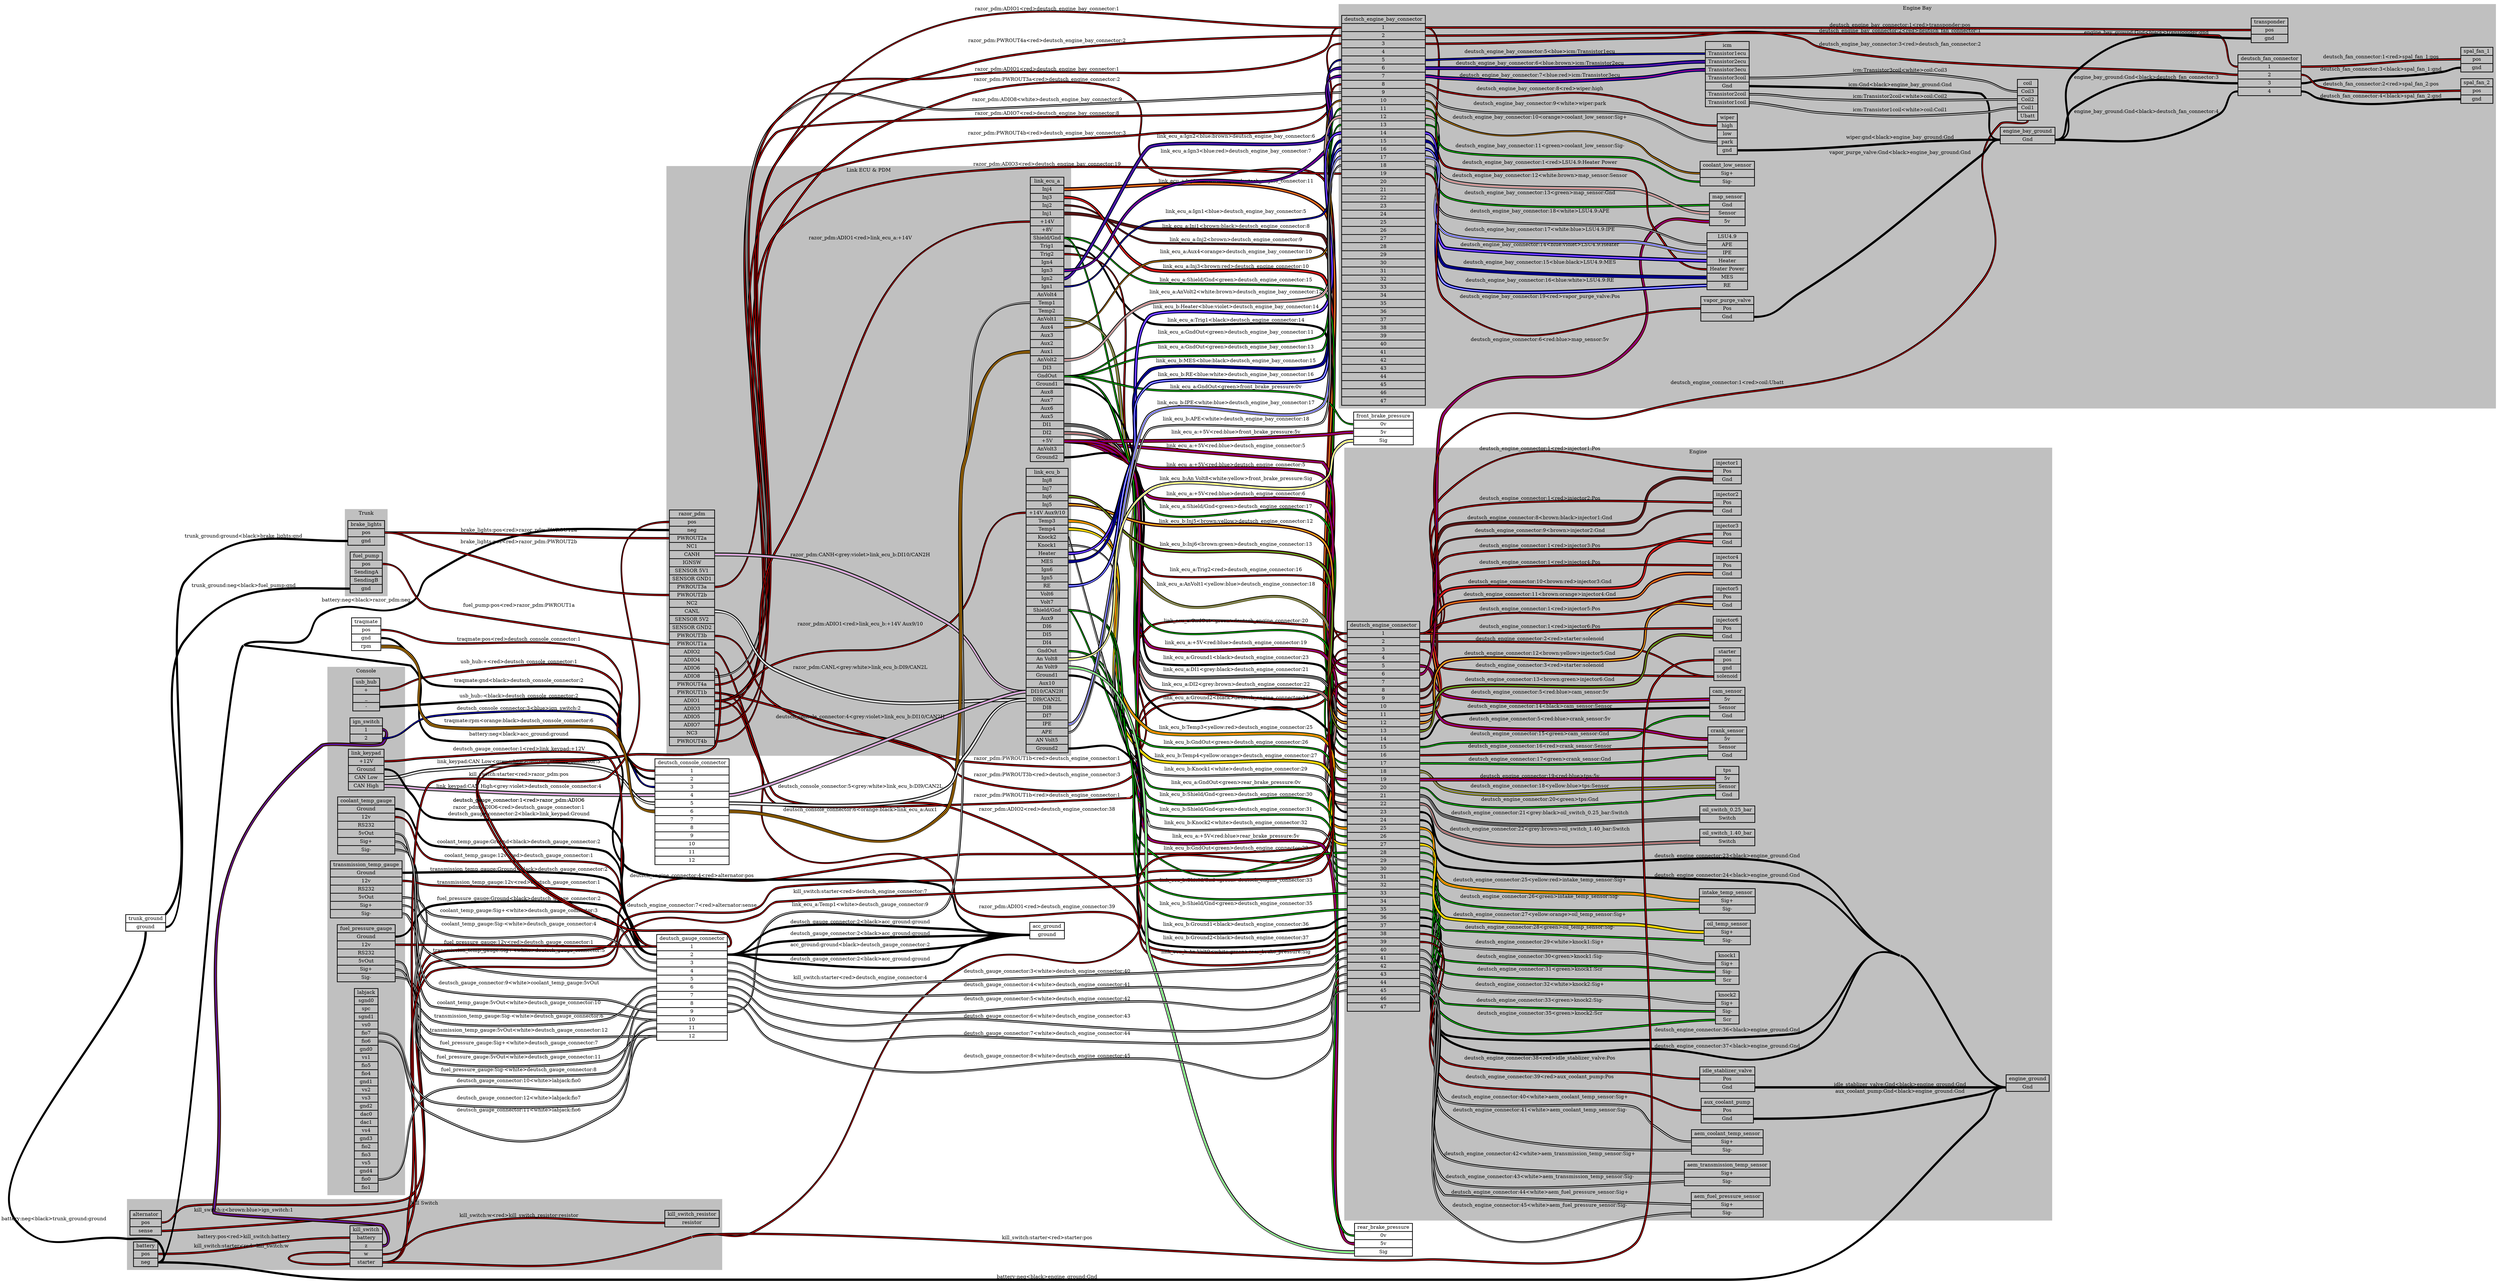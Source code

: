 graph "" {
	graph [bb="0,0,6723,3882.3",
		concentrate=true,
		rankdir=LR,
		ranksep=1.5
	];
	node [label="\N"];
	subgraph cluster_Engine {
		graph [bb="3455,1161,5458.5,3328",
			color=grey,
			label=Engine,
			lheight=0.21,
			lp="4456.8,3316.5",
			lwidth=0.71,
			style=filled
		];
		deutsch_engine_connector	[height=15.347,
			label="deutsch_engine_connector | <1> 1 | <2> 2 | <3> 3 | <4> 4 | <5> 5 | <6> 6 | <7> 7 | <8> 8 | <9> 9 | <10> 10 | <11> 11 | <12> 12 | <\
13> 13 | <14> 14 | <15> 15 | <16> 16 | <17> 17 | <18> 18 | <19> 19 | <20> 20 | <21> 21 | <22> 22 | <23> 23 | <24> 24 | <25> 25 | <\
26> 26 | <27> 27 | <28> 28 | <29> 29 | <30> 30 | <31> 31 | <32> 32 | <33> 33 | <34> 34 | <35> 35 | <36> 36 | <37> 37 | <38> 38 | <\
39> 39 | <40> 40 | <41> 41 | <42> 42 | <43> 43 | <44> 44 | <45> 45 | <46> 46 | <47> 47 ",
			pos="3565.5,2107",
			rects="3463,2636,3668,2659 3463,2613,3668,2636 3463,2590,3668,2613 3463,2567,3668,2590 3463,2544,3668,2567 3463,2521,3668,2544 3463,2498,\
3668,2521 3463,2475,3668,2498 3463,2452,3668,2475 3463,2429,3668,2452 3463,2406,3668,2429 3463,2383,3668,2406 3463,2360,3668,2383 \
3463,2337,3668,2360 3463,2314,3668,2337 3463,2291,3668,2314 3463,2268,3668,2291 3463,2245,3668,2268 3463,2222,3668,2245 3463,2199,\
3668,2222 3463,2176,3668,2199 3463,2153,3668,2176 3463,2130,3668,2153 3463,2107,3668,2130 3463,2084,3668,2107 3463,2061,3668,2084 \
3463,2038,3668,2061 3463,2015,3668,2038 3463,1992,3668,2015 3463,1969,3668,1992 3463,1946,3668,1969 3463,1923,3668,1946 3463,1900,\
3668,1923 3463,1877,3668,1900 3463,1854,3668,1877 3463,1831,3668,1854 3463,1808,3668,1831 3463,1785,3668,1808 3463,1762,3668,1785 \
3463,1739,3668,1762 3463,1716,3668,1739 3463,1693,3668,1716 3463,1670,3668,1693 3463,1647,3668,1670 3463,1624,3668,1647 3463,1601,\
3668,1624 3463,1578,3668,1601 3463,1555,3668,1578",
			shape=record,
			style=bold,
			width=2.8472];
		starter	[height=1.2917,
			label="starter | <pos> pos | <gnd> gnd | <solenoid> solenoid ",
			pos="4539,3250",
			rects="4501,3273,4577,3296 4501,3250,4577,3273 4501,3227,4577,3250 4501,3204,4577,3227",
			shape=record,
			style=bold,
			width=1.0556];
		deutsch_engine_connector:3 -- starter:solenoid	[color="black:red:black",
			label="deutsch_engine_connector:3<red>starter:solenoid",
			labeltooltip="deutsch_engine_connector:3<red>starter:solenoid",
			lp="4008.5,3014.5",
			penwidth=2.5,
			pos="3669.5,2579 3760.8,2579 3669.5,2923.6 3738,2984 3783.1,3023.8 4231.7,2969.8 4279,3007 4347.3,3060.8 4266.8,3138.7 4333,3195 4389.9,\
3243.5 4425.2,3215 4500,3215"];
		deutsch_engine_connector:2 -- starter:solenoid	[color="black:red:black",
			label="deutsch_engine_connector:2<red>starter:solenoid",
			labeltooltip="deutsch_engine_connector:2<red>starter:solenoid",
			lp="4008.5,3048.5",
			penwidth=2.5,
			pos="3669.5,2602 3764.1,2602 3667,2959.5 3738,3022 3783.1,3061.8 4230.6,3005.4 4279,3041 4337.4,3084 4276.4,3149.6 4333,3195 4391.3,3241.8 \
4425.2,3215 4500,3215"];
		engine_ground	[height=0.65278,
			label="engine_ground | <Gnd> Gnd ",
			pos="5389.5,1545",
			rects="5328.5,1545,5450.5,1568 5328.5,1522,5450.5,1545",
			shape=record,
			style=bold,
			width=1.6944];
		deutsch_engine_connector:37 -- engine_ground:Gnd	[color="black:black:black",
			label="deutsch_engine_connector:37<black>engine_ground:Gnd",
			labeltooltip="deutsch_engine_connector:37<black>engine_ground:Gnd",
			lp="4539,1648.5",
			penwidth=2.5,
			pos="5029.5,2128 5154,2048.5 5179.6,1534 5327.1,1533;3669.5,1796 3732.1,1796 3684.9,1706.1 3738,1673 3785.5,1643.4 4696.5,1613.1 4745,\
1641 4961.8,1765.9 4816.6,2262.7 5027.5,2128"];
		deutsch_engine_connector:23 -- engine_ground:Gnd	[color="black:black:black",
			label="deutsch_engine_connector:23<black>engine_ground:Gnd",
			labeltooltip="deutsch_engine_connector:23<black>engine_ground:Gnd",
			lp="4539,2157.5",
			penwidth=2.5,
			pos="3669.5,2119 3700.6,2119 3707.1,2129.5 3738,2133 4000.8,2162.7 4068.5,2143.9 4333,2147 4516.1,2149.2 4562,2153.1 4745,2147 4870.8,\
2142.8 4921.6,2196.1 5027.5,2128"];
		deutsch_engine_connector:24 -- engine_ground:Gnd	[color="black:black:black",
			label="deutsch_engine_connector:24<black>engine_ground:Gnd",
			labeltooltip="deutsch_engine_connector:24<black>engine_ground:Gnd",
			lp="4539,2132.5",
			penwidth=2.5,
			pos="3669.5,2095 3688.4,2095 5011.6,2138.1 5027.5,2128"];
		deutsch_engine_connector:36 -- engine_ground:Gnd	[color="black:black:black",
			label="deutsch_engine_connector:36<black>engine_ground:Gnd",
			labeltooltip="deutsch_engine_connector:36<black>engine_ground:Gnd",
			lp="4539,1695.5",
			penwidth=2.5,
			pos="3669.5,1819 3737.2,1819 3680.4,1718.5 3738,1683 3785.6,1653.7 4696,1660.9 4745,1688 4948.3,1800.5 4831.2,2252.4 5027.5,2128"];
		tps	[height=1.2917,
			label="tps | <5v> 5v | <Sensor> Sensor | <Gnd> Gnd ",
			pos="4539,2389",
			rects="4506,2412,4572,2435 4506,2389,4572,2412 4506,2366,4572,2389 4506,2343,4572,2366",
			shape=record,
			style=bold,
			width=0.91667];
		deutsch_engine_connector:20 -- tps:Gnd	[color="black:green:black",
			label="deutsch_engine_connector:20<green>tps:Gnd",
			labeltooltip="deutsch_engine_connector:20<green>tps:Gnd",
			lp="4008.5,2292.5",
			penwidth=2.5,
			pos="3669.5,2188 3714,2188 3697.6,2242.4 3738,2261 3847.3,2311.2 4167.7,2239.2 4279,2285 4309,2297.3 4303.5,2320.6 4333,2334 4403.1,2365.8 \
4428,2354 4505,2354"];
		deutsch_engine_connector:18 -- tps:Sensor	[color="black:yellow:blue:yellow:black",
			label="deutsch_engine_connector:18<yellow:blue>tps:Sensor",
			labeltooltip="deutsch_engine_connector:18<yellow:blue>tps:Sensor",
			lp="4008.5,2330.5",
			penwidth=2.5,
			pos="3669.5,2234 3711.8,2234 3699.1,2283.4 3738,2300 3793.3,2323.7 4219.4,2314.7 4279,2323 4381.3,2337.3 4401.7,2377 4505,2377"];
		deutsch_engine_connector:19 -- tps:"5v"	[color="black:red:blue:red:black",
			label="deutsch_engine_connector:19<red:blue>tps:5v",
			labeltooltip="deutsch_engine_connector:19<red:blue>tps:5v",
			lp="4008.5,2368.5",
			penwidth=2.5,
			pos="3669.5,2211 3733.6,2211 3683.6,2304 3738,2338 3789,2369.9 4219.2,2354.5 4279,2361 4380.4,2372.1 4403,2401 4505,2401"];
		cam_sensor	[height=1.2917,
			label="cam_sensor | <5v> 5v | <Sensor> Sensor | <Gnd> Gnd ",
			pos="4539,2611",
			rects="4489,2634,4589,2657 4489,2611,4589,2634 4489,2588,4589,2611 4489,2565,4589,2588",
			shape=record,
			style=bold,
			width=1.3889];
		deutsch_engine_connector:15 -- cam_sensor:Gnd	[color="black:green:black",
			label="deutsch_engine_connector:15<green>cam_sensor:Gnd",
			labeltooltip="deutsch_engine_connector:15<green>cam_sensor:Gnd",
			lp="4008.5,2479.5",
			penwidth=2.5,
			pos="3669.5,2303 3742.4,2303 3677.4,2411.5 3738,2452 3788,2485.4 4226.7,2442.2 4279,2472 4317.6,2494 4295.5,2532.3 4333,2556 4391.7,2593.1 \
4418.5,2576 4488,2576"];
		deutsch_engine_connector:14 -- cam_sensor:Sensor	[color="black:black:black",
			label="deutsch_engine_connector:14<black>cam_sensor:Sensor",
			labeltooltip="deutsch_engine_connector:14<black>cam_sensor:Sensor",
			lp="4008.5,2558.5",
			penwidth=2.5,
			pos="3669.5,2326 3764.3,2326 3662.1,2471.1 3738,2528 3786.1,2564.1 4219.4,2543 4279,2551 4373.5,2563.7 4392.7,2599 4488,2599"];
		deutsch_engine_connector:5 -- cam_sensor:"5v"	[color="black:red:blue:red:black",
			label="deutsch_engine_connector:5<red:blue>cam_sensor:5v",
			labeltooltip="deutsch_engine_connector:5<red:blue>cam_sensor:5v",
			lp="4008.5,2596.5",
			penwidth=2.5,
			pos="3669.5,2533 3703.3,2533 3705.2,2557.8 3738,2566 3854.7,2595.3 4159.3,2576.8 4279,2589 4372.6,2598.6 4393.9,2623 4488,2623"];
		crank_sensor	[height=1.2917,
			label="crank_sensor | <5v> 5v | <Sensor> Sensor | <Gnd> Gnd ",
			pos="4539,2500",
			rects="4484,2523,4594,2546 4484,2500,4594,2523 4484,2477,4594,2500 4484,2454,4594,2477",
			shape=record,
			style=bold,
			width=1.5278];
		deutsch_engine_connector:17 -- crank_sensor:Gnd	[color="black:green:black",
			label="deutsch_engine_connector:17<green>crank_sensor:Gnd",
			labeltooltip="deutsch_engine_connector:17<green>crank_sensor:Gnd",
			lp="4008.5,2406.5",
			penwidth=2.5,
			pos="3669.5,2257 3730.5,2257 3685.8,2344.3 3738,2376 3789.4,2407.2 4223,2377 4279,2399 4308.3,2410.5 4304.2,2432.2 4333,2445 4394.4,2472.4 \
4415.7,2465 4483,2465"];
		deutsch_engine_connector:16 -- crank_sensor:Sensor	[color="black:red:black",
			label="deutsch_engine_connector:16<red>crank_sensor:Sensor",
			labeltooltip="deutsch_engine_connector:16<red>crank_sensor:Sensor",
			lp="4008.5,2444.5",
			penwidth=2.5,
			pos="3669.5,2280 3736.4,2280 3681.7,2377.9 3738,2414 3788.6,2446.5 4219.5,2428.4 4279,2437 4371.5,2450.4 4389.5,2488 4483,2488"];
		deutsch_engine_connector:5 -- crank_sensor:"5v"	[color="black:red:blue:red:black",
			label="deutsch_engine_connector:5<red:blue>crank_sensor:5v",
			labeltooltip="deutsch_engine_connector:5<red:blue>crank_sensor:5v",
			lp="4008.5,2520.5",
			penwidth=2.5,
			pos="3669.5,2533 3701.2,2533 3706.6,2517.5 3738,2513 4065.7,2465.9 4151.9,2512 4483,2512"];
		knock1	[height=1.2917,
			label="knock1 | <Sig+> Sig+ | <Sig-> Sig- | <Scr> Scr ",
			pos="4539,1869",
			rects="4505.5,1892,4572.5,1915 4505.5,1869,4572.5,1892 4505.5,1846,4572.5,1869 4505.5,1823,4572.5,1846",
			shape=record,
			style=bold,
			width=0.93056];
		deutsch_engine_connector:31 -- knock1:Scr	[color="black:green:black",
			label="deutsch_engine_connector:31<green>knock1:Scr",
			labeltooltip="deutsch_engine_connector:31<green>knock1:Scr",
			lp="4008.5,1848.5",
			penwidth=2.5,
			pos="3669.5,1934 3720.8,1934 3692.3,1864.4 3738,1841 3813.8,1802.3 4418.9,1834 4504,1834"];
		deutsch_engine_connector:29 -- knock1:"Sig+"	[color="black:white:black",
			label="deutsch_engine_connector:29<white>knock1:Sig+",
			labeltooltip="deutsch_engine_connector:29<white>knock1:Sig+",
			lp="4008.5,1930.5",
			penwidth=2.5,
			pos="3669.5,1980 3709.1,1980 3701.1,1937.5 3738,1923 3850.1,1879 4158.8,1900.7 4279,1894 4379,1888.4 4403.8,1881 4504,1881"];
		deutsch_engine_connector:30 -- knock1:"Sig-"	[color="black:green:black",
			label="deutsch_engine_connector:30<green>knock1:Sig-",
			labeltooltip="deutsch_engine_connector:30<green>knock1:Sig-",
			lp="4008.5,1882.5",
			penwidth=2.5,
			pos="3669.5,1957 3717,1957 3695.2,1895.6 3738,1875 3776.3,1856.5 4461.4,1857 4504,1857"];
		knock2	[height=1.2917,
			label="knock2 | <Sig+> Sig+ | <Sig-> Sig- | <Scr> Scr ",
			pos="4539,1758",
			rects="4505.5,1781,4572.5,1804 4505.5,1758,4572.5,1781 4505.5,1735,4572.5,1758 4505.5,1712,4572.5,1735",
			shape=record,
			style=bold,
			width=0.93056];
		deutsch_engine_connector:35 -- knock2:Scr	[color="black:green:black",
			label="deutsch_engine_connector:35<green>knock2:Scr",
			labeltooltip="deutsch_engine_connector:35<green>knock2:Scr",
			lp="4008.5,1733.5",
			penwidth=2.5,
			pos="3669.5,1842 3729.4,1842 3686.1,1755.8 3738,1726 3885.7,1641.3 4333.8,1723 4504,1723"];
		deutsch_engine_connector:32 -- knock2:"Sig+"	[color="black:white:black",
			label="deutsch_engine_connector:32<white>knock2:Sig+",
			labeltooltip="deutsch_engine_connector:32<white>knock2:Sig+",
			lp="4008.5,1809.5",
			penwidth=2.5,
			pos="3669.5,1911 3726.7,1911 3688.5,1830.7 3738,1802 3790.1,1771.8 4218.9,1782.6 4279,1780 4379,1775.7 4403.9,1770 4504,1770"];
		deutsch_engine_connector:33 -- knock2:"Sig-"	[color="black:green:black",
			label="deutsch_engine_connector:33<green>knock2:Sig-",
			labeltooltip="deutsch_engine_connector:33<green>knock2:Sig-",
			lp="4008.5,1768.5",
			penwidth=2.5,
			pos="3669.5,1888 3733.6,1888 3683.3,1794.4 3738,1761 3774.3,1738.8 4461.4,1746 4504,1746"];
		intake_temp_sensor	[height=0.97222,
			label="intake_temp_sensor | <Sig+> Sig+ | <Sig-> Sig- ",
			pos="4539,2057",
			rects="4460,2068.5,4618,2091.5 4460,2045.5,4618,2068.5 4460,2022.5,4618,2045.5",
			shape=record,
			style=bold,
			width=2.1944];
		deutsch_engine_connector:26 -- intake_temp_sensor:"Sig-"	[color="black:green:black",
			label="deutsch_engine_connector:26<green>intake_temp_sensor:Sig-",
			labeltooltip="deutsch_engine_connector:26<green>intake_temp_sensor:Sig-",
			lp="4008.5,2042.5",
			penwidth=2.5,
			pos="3669.5,2049 3700.6,2049 3707.1,2038.1 3738,2035 4056.8,2002.5 4138.6,2034 4459,2034"];
		deutsch_engine_connector:25 -- intake_temp_sensor:"Sig+"	[color="black:yellow:red:yellow:black",
			label="deutsch_engine_connector:25<yellow:red>intake_temp_sensor:Sig+",
			labeltooltip="deutsch_engine_connector:25<yellow:red>intake_temp_sensor:Sig+",
			lp="4008.5,2078.5",
			penwidth=2.5,
			pos="3669.5,2072 4020.5,2072 4108,2057 4459,2057"];
		oil_temp_sensor	[height=0.97222,
			label="oil_temp_sensor | <Sig+> Sig+ | <Sig-> Sig- ",
			pos="4539,1969",
			rects="4473.5,1980.5,4604.5,2003.5 4473.5,1957.5,4604.5,1980.5 4473.5,1934.5,4604.5,1957.5",
			shape=record,
			style=bold,
			width=1.8194];
		deutsch_engine_connector:28 -- oil_temp_sensor:"Sig-"	[color="black:green:black",
			label="deutsch_engine_connector:28<green>oil_temp_sensor:Sig-",
			labeltooltip="deutsch_engine_connector:28<green>oil_temp_sensor:Sig-",
			lp="4008.5,1965.5",
			penwidth=2.5,
			pos="3669.5,2003 3705.9,2003 3703.2,1968.7 3738,1958 3816,1934 4390.4,1946 4472,1946"];
		deutsch_engine_connector:27 -- oil_temp_sensor:"Sig+"	[color="black:yellow:orange:yellow:black",
			label="deutsch_engine_connector:27<yellow:orange>oil_temp_sensor:Sig+",
			labeltooltip="deutsch_engine_connector:27<yellow:orange>oil_temp_sensor:Sig+",
			lp="4008.5,2008.5",
			penwidth=2.5,
			pos="3669.5,2026 3701.9,2026 3706.2,2007.3 3738,2001 3818.1,1985 4390.4,1969 4472,1969"];
		"oil_switch_0.25_bar"	[height=0.65278,
			label="oil_switch_0.25_bar | <Switch> Switch ",
			pos="4539,2301",
			rects="4461,2301,4617,2324 4461,2278,4617,2301",
			shape=record,
			style=bold,
			width=2.1667];
		deutsch_engine_connector:21 -- "oil_switch_0.25_bar":Switch	[color="black:grey:black:grey:black",
			label="deutsch_engine_connector:21<grey:black>oil_switch_0.25_bar:Switch",
			labeltooltip="deutsch_engine_connector:21<grey:black>oil_switch_0.25_bar:Switch",
			lp="4008.5,2253.5",
			penwidth=2.5,
			pos="3669.5,2165 3709.1,2165 3701.1,2207.7 3738,2222 3850.2,2265.4 4161.7,2219.3 4279,2246 4304.4,2251.8 4307.9,2261.8 4333,2269 4387.9,\
2284.8 4402.9,2289 4460,2289"];
		"oil_switch_1.40_bar"	[height=0.65278,
			label="oil_switch_1.40_bar | <Switch> Switch ",
			pos="4539,2236",
			rects="4461,2236,4617,2259 4461,2213,4617,2236",
			shape=record,
			style=bold,
			width=2.1667];
		deutsch_engine_connector:22 -- "oil_switch_1.40_bar":Switch	[color="black:grey:brown:grey:black",
			label="deutsch_engine_connector:22<grey:brown>oil_switch_1.40_bar:Switch",
			labeltooltip="deutsch_engine_connector:22<grey:brown>oil_switch_1.40_bar:Switch",
			lp="4008.5,2214.5",
			penwidth=2.5,
			pos="3669.5,2142 3704.8,2142 3704.2,2172 3738,2182 3853.4,2216.1 4158.9,2198.6 4279,2207 4359.6,2212.6 4379.2,2224 4460,2224"];
		idle_stablizer_valve	[height=0.97222,
			label="idle_stablizer_valve | <Pos> Pos | <Gnd> Gnd ",
			pos="4539,1556",
			rects="4461,1567.5,4617,1590.5 4461,1544.5,4617,1567.5 4461,1521.5,4617,1544.5",
			shape=record,
			style=bold,
			width=2.1667];
		deutsch_engine_connector:38 -- idle_stablizer_valve:Pos	[color="black:red:black",
			label="deutsch_engine_connector:38<red>idle_stablizer_valve:Pos",
			labeltooltip="deutsch_engine_connector:38<red>idle_stablizer_valve:Pos",
			lp="4008.5,1614.5",
			penwidth=2.5,
			pos="3669.5,1773 3749.3,1773 3673,1653.3 3738,1607 3787.1,1572.1 4219,1581 4279,1576 4359.7,1569.2 4379.1,1556 4460,1556"];
		aux_coolant_pump	[height=0.97222,
			label="aux_coolant_pump | <Pos> Pos | <Gnd> Gnd ",
			pos="4539,1468",
			rects="4465,1479.5,4613,1502.5 4465,1456.5,4613,1479.5 4465,1433.5,4613,1456.5",
			shape=record,
			style=bold,
			width=2.0556];
		deutsch_engine_connector:39 -- aux_coolant_pump:Pos	[color="black:red:black",
			label="deutsch_engine_connector:39<red>aux_coolant_pump:Pos",
			labeltooltip="deutsch_engine_connector:39<red>aux_coolant_pump:Pos",
			lp="4008.5,1564.5",
			penwidth=2.5,
			pos="3669.5,1750 3760.5,1750 3665.5,1612 3738,1557 3786,1520.6 4219.6,1530.3 4279,1520 4363.2,1505.5 4378.6,1468 4464,1468"];
		aem_coolant_temp_sensor	[height=0.97222,
			label="aem_coolant_temp_sensor | <Sig+> Sig+ | <Sig-> Sig- ",
			pos="4539,1380",
			rects="4437.5,1391.5,4640.5,1414.5 4437.5,1368.5,4640.5,1391.5 4437.5,1345.5,4640.5,1368.5",
			shape=record,
			style=bold,
			width=2.8194];
		deutsch_engine_connector:41 -- aem_coolant_temp_sensor:"Sig-"	[color="black:white:black",
			label="deutsch_engine_connector:41<white>aem_coolant_temp_sensor:Sig-",
			labeltooltip="deutsch_engine_connector:41<white>aem_coolant_temp_sensor:Sig-",
			lp="4008.5,1471.5",
			penwidth=2.5,
			pos="3669.5,1704 3780.4,1704 3654.8,1537.3 3738,1464 3855.7,1360.2 4279.1,1357 4436,1357"];
		deutsch_engine_connector:40 -- aem_coolant_temp_sensor:"Sig+"	[color="black:white:black",
			label="deutsch_engine_connector:40<white>aem_coolant_temp_sensor:Sig+",
			labeltooltip="deutsch_engine_connector:40<white>aem_coolant_temp_sensor:Sig+",
			lp="4008.5,1508.5",
			penwidth=2.5,
			pos="3669.5,1727 3774.5,1727 3655,1565.2 3738,1501 3785.6,1464.2 4224,1503.4 4279,1479 4310.3,1465.1 4304.7,1443.3 4333,1424 4374.1,1395.9 \
4386.2,1380 4436,1380"];
		aem_transmission_temp_sensor	[height=0.97222,
			label="aem_transmission_temp_sensor | <Sig+> Sig+ | <Sig-> Sig- ",
			pos="4539,1292",
			rects="4417.5,1303.5,4660.5,1326.5 4417.5,1280.5,4660.5,1303.5 4417.5,1257.5,4660.5,1280.5",
			shape=record,
			style=bold,
			width=3.375];
		deutsch_engine_connector:43 -- aem_transmission_temp_sensor:"Sig-"	[color="black:white:black",
			label="deutsch_engine_connector:43<white>aem_transmission_temp_sensor:Sig-",
			labeltooltip="deutsch_engine_connector:43<white>aem_transmission_temp_sensor:Sig-",
			lp="4008.5,1285.5",
			penwidth=2.5,
			pos="3669.5,1658 3841.1,1658 3607.1,1388.9 3738,1278 3795.5,1229.3 4340.7,1269 4416,1269"];
		deutsch_engine_connector:42 -- aem_transmission_temp_sensor:"Sig+"	[color="black:white:black",
			label="deutsch_engine_connector:42<white>aem_transmission_temp_sensor:Sig+",
			labeltooltip="deutsch_engine_connector:42<white>aem_transmission_temp_sensor:Sig+",
			lp="4008.5,1347.5",
			penwidth=2.5,
			pos="3669.5,1681 3824.1,1681 3621.9,1442.1 3738,1340 3766.3,1315.1 4378.2,1292 4416,1292"];
		aem_fuel_pressure_sensor	[height=0.97222,
			label="aem_fuel_pressure_sensor | <Sig+> Sig+ | <Sig-> Sig- ",
			pos="4539,1204",
			rects="4437,1215.5,4641,1238.5 4437,1192.5,4641,1215.5 4437,1169.5,4641,1192.5",
			shape=record,
			style=bold,
			width=2.8333];
		deutsch_engine_connector:45 -- aem_fuel_pressure_sensor:"Sig-"	[color="black:white:black",
			label="deutsch_engine_connector:45<white>aem_fuel_pressure_sensor:Sig-",
			labeltooltip="deutsch_engine_connector:45<white>aem_fuel_pressure_sensor:Sig-",
			lp="4008.5,1205.5",
			penwidth=2.5,
			pos="3669.5,1612 3762.8,1612 3667.6,1259.2 3738,1198 3796.5,1147.1 4358.4,1181 4436,1181"];
		deutsch_engine_connector:44 -- aem_fuel_pressure_sensor:"Sig+"	[color="black:white:black",
			label="deutsch_engine_connector:44<white>aem_fuel_pressure_sensor:Sig+",
			labeltooltip="deutsch_engine_connector:44<white>aem_fuel_pressure_sensor:Sig+",
			lp="4008.5,1241.5",
			penwidth=2.5,
			pos="3669.5,1635 3759.9,1635 3670,1293.6 3738,1234 3760.6,1214.2 4249,1214.4 4279,1213 4348.8,1209.6 4366.1,1204 4436,1204"];
		injector1	[height=0.97222,
			label="injector1 | <Pos> Pos | <Gnd> Gnd ",
			pos="4539,3151",
			rects="4499,3162.5,4579,3185.5 4499,3139.5,4579,3162.5 4499,3116.5,4579,3139.5",
			shape=record,
			style=bold,
			width=1.1111];
		deutsch_engine_connector:8 -- injector1:Gnd	[color="black:brown:black:brown:black",
			label="deutsch_engine_connector:8<brown:black>injector1:Gnd",
			labeltooltip="deutsch_engine_connector:8<brown:black>injector1:Gnd",
			lp="4008.5,2934.5",
			penwidth=2.5,
			pos="3669.5,2464 3769.3,2464 3663.4,2841.7 3738,2908 3783,2948 4231.4,2890.3 4279,2927 4345.1,2978 4269.3,3053 4333,3107 4389.4,3154.8 \
4424.1,3128 4498,3128"];
		deutsch_engine_connector:1 -- injector1:Pos	[color="black:red:black",
			label="deutsch_engine_connector:1<red>injector1:Pos",
			labeltooltip="deutsch_engine_connector:1<red>injector1:Pos",
			lp="4008.5,3224.5",
			penwidth=2.5,
			pos="3669.5,2625 3776.4,2625 3659.6,3028.4 3738,3101 3986.4,3330.9 4159.5,3151 4498,3151"];
		injector2	[height=0.97222,
			label="injector2 | <Pos> Pos | <Gnd> Gnd ",
			pos="4539,3063",
			rects="4499,3074.5,4579,3097.5 4499,3051.5,4579,3074.5 4499,3028.5,4579,3051.5",
			shape=record,
			style=bold,
			width=1.1111];
		deutsch_engine_connector:9 -- injector2:Gnd	[color="black:brown:black",
			label="deutsch_engine_connector:9<brown>injector2:Gnd",
			labeltooltip="deutsch_engine_connector:9<brown>injector2:Gnd",
			lp="4008.5,2900.5",
			penwidth=2.5,
			pos="3669.5,2441 3766,2441 3665.9,2805.8 3738,2870 3782.9,2910 4229.5,2858.8 4279,2893 4329.1,2927.6 4284.4,2982.3 4333,3019 4392,3063.5 \
4424.1,3040 4498,3040"];
		deutsch_engine_connector:1 -- injector2:Pos	[color="black:red:black",
			label="deutsch_engine_connector:1<red>injector2:Pos",
			labeltooltip="deutsch_engine_connector:1<red>injector2:Pos",
			lp="4008.5,2976.5",
			penwidth=2.5,
			pos="3669.5,2625 3815.4,2625 3626.6,2851.9 3738,2946 3784,2984.8 4223.5,2945.9 4279,2969 4309.2,2981.6 4304.4,3003.2 4333,3019 4399.5,\
3055.6 4422.1,3063 4498,3063"];
		injector3	[height=0.97222,
			label="injector3 | <Pos> Pos | <Gnd> Gnd ",
			pos="4539,2975",
			rects="4499,2986.5,4579,3009.5 4499,2963.5,4579,2986.5 4499,2940.5,4579,2963.5",
			shape=record,
			style=bold,
			width=1.1111];
		deutsch_engine_connector:10 -- injector3:Gnd	[color="black:brown:red:brown:black",
			label="deutsch_engine_connector:10<brown:red>injector3:Gnd",
			labeltooltip="deutsch_engine_connector:10<brown:red>injector3:Gnd",
			lp="4008.5,2862.5",
			penwidth=2.5,
			pos="3669.5,2418 3762.8,2418 3668.2,2770.2 3738,2832 3783,2871.9 4226.1,2826.3 4279,2855 4315.4,2874.8 4297.5,2909.7 4333,2931 4396.4,\
2969 4424.1,2952 4498,2952"];
		deutsch_engine_connector:1 -- injector3:Pos	[color="black:red:black",
			label="deutsch_engine_connector:1<red>injector3:Pos",
			labeltooltip="deutsch_engine_connector:1<red>injector3:Pos",
			lp="4008.5,3089.5",
			penwidth=2.5,
			pos="3669.5,2625 3767.4,2625 3663.6,2996.4 3738,3060 3783.7,3099.1 4222,3079.2 4279,3060 4307.6,3050.4 4305.9,3032.2 4333,3019 4401.2,\
2985.6 4422.1,2975 4498,2975"];
		injector4	[height=0.97222,
			label="injector4 | <Pos> Pos | <Gnd> Gnd ",
			pos="4539,2887",
			rects="4499,2898.5,4579,2921.5 4499,2875.5,4579,2898.5 4499,2852.5,4579,2875.5",
			shape=record,
			style=bold,
			width=1.1111];
		deutsch_engine_connector:11 -- injector4:Gnd	[color="black:brown:orange:brown:black",
			label="deutsch_engine_connector:11<brown:orange>injector4:Gnd",
			labeltooltip="deutsch_engine_connector:11<brown:orange>injector4:Gnd",
			lp="4008.5,2786.5",
			penwidth=2.5,
			pos="3669.5,2395 3832.8,2395 3614.5,2649.2 3738,2756 3783.5,2795.3 4225,2752.5 4279,2779 4312.4,2795.4 4300.3,2825.2 4333,2843 4397.9,\
2878.3 4424.1,2864 4498,2864"];
		deutsch_engine_connector:1 -- injector4:Pos	[color="black:red:black",
			label="deutsch_engine_connector:1<red>injector4:Pos",
			labeltooltip="deutsch_engine_connector:1<red>injector4:Pos",
			lp="4008.5,2824.5",
			penwidth=2.5,
			pos="3669.5,2625 3750.5,2625 3671.8,2747.3 3738,2794 3787.2,2828.7 4220.6,2802.4 4279,2817 4304.8,2823.5 4308,2833.7 4333,2843 4404.2,\
2869.4 4422.1,2887 4498,2887"];
		injector5	[height=0.97222,
			label="injector5 | <Pos> Pos | <Gnd> Gnd ",
			pos="4539,2799",
			rects="4499,2810.5,4579,2833.5 4499,2787.5,4579,2810.5 4499,2764.5,4579,2787.5",
			shape=record,
			style=bold,
			width=1.1111];
		deutsch_engine_connector:12 -- injector5:Gnd	[color="black:brown:yellow:brown:black",
			label="deutsch_engine_connector:12<brown:yellow>injector5:Gnd",
			labeltooltip="deutsch_engine_connector:12<brown:yellow>injector5:Gnd",
			lp="4008.5,2710.5",
			penwidth=2.5,
			pos="3669.5,2372 3809.7,2372 3630.5,2590 3738,2680 3784.1,2718.6 4223.7,2679.3 4279,2703 4309.6,2716.1 4302.9,2740.6 4333,2755 4399.7,\
2786.9 4424.1,2776 4498,2776"];
		deutsch_engine_connector:1 -- injector5:Pos	[color="black:red:black",
			label="deutsch_engine_connector:1<red>injector5:Pos",
			labeltooltip="deutsch_engine_connector:1<red>injector5:Pos",
			lp="4008.5,2748.5",
			penwidth=2.5,
			pos="3669.5,2625 3720.8,2625 3692.7,2693.9 3738,2718 3791.1,2746.3 4219.5,2732 4279,2741 4328.8,2748.6 4447.7,2799 4498,2799"];
		injector6	[height=0.97222,
			label="injector6 | <Pos> Pos | <Gnd> Gnd ",
			pos="4539,2711",
			rects="4499,2722.5,4579,2745.5 4499,2699.5,4579,2722.5 4499,2676.5,4579,2699.5",
			shape=record,
			style=bold,
			width=1.1111];
		deutsch_engine_connector:13 -- injector6:Gnd	[color="black:brown:green:brown:black",
			label="deutsch_engine_connector:13<brown:green>injector6:Gnd",
			labeltooltip="deutsch_engine_connector:13<brown:green>injector6:Gnd",
			lp="4008.5,2634.5",
			penwidth=2.5,
			pos="3669.5,2349 3786.9,2349 3646.4,2530.6 3738,2604 3785,2641.6 4222.3,2606.9 4279,2627 4307.2,2637 4305.3,2655.9 4333,2667 4401.6,2694.6 \
4424.1,2688 4498,2688"];
		deutsch_engine_connector:1 -- injector6:Pos	[color="black:red:black",
			label="deutsch_engine_connector:1<red>injector6:Pos",
			labeltooltip="deutsch_engine_connector:1<red>injector6:Pos",
			lp="4008.5,2672.5",
			penwidth=2.5,
			pos="3669.5,2625 3700.9,2625 3707,2637.5 3738,2642 3976.2,2676.3 4040.2,2635.1 4279,2665 4377.7,2677.4 4398.5,2711 4498,2711"];
		idle_stablizer_valve:Gnd -- engine_ground:Gnd	[color="black:black:black",
			label="idle_stablizer_valve:Gnd<black>engine_ground:Gnd",
			labeltooltip="idle_stablizer_valve:Gnd<black>engine_ground:Gnd",
			lp="5028.5,1540.5",
			penwidth=2.5,
			pos="4618,1533 4933.3,1533 5012.2,1533 5327.5,1533"];
		aux_coolant_pump:Gnd -- engine_ground:Gnd	[color="black:black:black",
			label="aux_coolant_pump:Gnd<black>engine_ground:Gnd",
			labeltooltip="aux_coolant_pump:Gnd<black>engine_ground:Gnd",
			lp="5028.5,1521.5",
			penwidth=2.5,
			pos="4614,1445 4901.9,1445 4975.1,1460.5 5258,1514 5289.5,1519.9 5295.5,1533 5327.5,1533"];
	}
	subgraph "cluster_Engine Bay" {
		graph [bb="3439,8,6715,1153",
			color=grey,
			label="Engine Bay",
			lheight=0.21,
			lp="5077,1141.5",
			lwidth=1.14,
			style=filled
		];
		deutsch_engine_bay_connector	[height=15.347,
			label="deutsch_engine_bay_connector | <1> 1 | <2> 2 | <3> 3 | <4> 4 | <5> 5 | <6> 6 | <7> 7 | <8> 8 | <9> 9 | <10> 10 | <11> 11 | <12> \
12 | <13> 13 | <14> 14 | <15> 15 | <16> 16 | <17> 17 | <18> 18 | <19> 19 | <20> 20 | <21> 21 | <22> 22 | <23> 23 | <24> 24 | <25> \
25 | <26> 26 | <27> 27 | <28> 28 | <29> 29 | <30> 30 | <31> 31 | <32> 32 | <33> 33 | <34> 34 | <35> 35 | <36> 36 | <37> 37 | <38> \
38 | <39> 39 | <40> 40 | <41> 41 | <42> 42 | <43> 43 | <44> 44 | <45> 45 | <46> 46 | <47> 47 ",
			pos="3565.5,569",
			rects="3447,1098,3684,1121 3447,1075,3684,1098 3447,1052,3684,1075 3447,1029,3684,1052 3447,1006,3684,1029 3447,983,3684,1006 3447,960,\
3684,983 3447,937,3684,960 3447,914,3684,937 3447,891,3684,914 3447,868,3684,891 3447,845,3684,868 3447,822,3684,845 3447,799,3684,\
822 3447,776,3684,799 3447,753,3684,776 3447,730,3684,753 3447,707,3684,730 3447,684,3684,707 3447,661,3684,684 3447,638,3684,661 \
3447,615,3684,638 3447,592,3684,615 3447,569,3684,592 3447,546,3684,569 3447,523,3684,546 3447,500,3684,523 3447,477,3684,500 3447,\
454,3684,477 3447,431,3684,454 3447,408,3684,431 3447,385,3684,408 3447,362,3684,385 3447,339,3684,362 3447,316,3684,339 3447,293,\
3684,316 3447,270,3684,293 3447,247,3684,270 3447,224,3684,247 3447,201,3684,224 3447,178,3684,201 3447,155,3684,178 3447,132,3684,\
155 3447,109,3684,132 3447,86,3684,109 3447,63,3684,86 3447,40,3684,63 3447,17,3684,40",
			shape=record,
			style=bold,
			width=3.2917];
		deutsch_fan_connector	[height=1.6111,
			label="deutsch_fan_connector | <1> 1 | <2> 2 | <3> 3 | <4> 4 ",
			pos="6074.5,393",
			rects="5985,427.5,6164,450.5 5985,404.5,6164,427.5 5985,381.5,6164,404.5 5985,358.5,6164,381.5 5985,335.5,6164,358.5",
			shape=record,
			style=bold,
			width=2.4861];
		deutsch_engine_bay_connector:3 -- deutsch_fan_connector:2	[color="black:red:black",
			label="deutsch_engine_bay_connector:3<red>deutsch_fan_connector:2",
			labeltooltip="deutsch_engine_bay_connector:3<red>deutsch_fan_connector:2",
			lp="5028.5,1075.5",
			penwidth=2.5,
			pos="3684,1041 3714.1,1041 3709.4,1072.4 3738,1082 3844,1117.7 4634.2,1092.9 4745,1077 4979.4,1043.4 5043.6,1033.6 5258,933 5586.9,778.7 \
5672.3,724.08 5931,469 5960.5,439.91 5943.6,393 5985,393"];
		deutsch_engine_bay_connector:2 -- deutsch_fan_connector:1	[color="black:red:black",
			label="deutsch_engine_bay_connector:2<red>deutsch_fan_connector:1",
			labeltooltip="deutsch_engine_bay_connector:2<red>deutsch_fan_connector:1",
			lp="5028.5,277.5",
			penwidth=2.5,
			pos="3684,1064 3780.5,1064 3666.2,697.54 3738,633 3760.4,612.9 4256.4,642.78 4279,623 4397.8,519.13 4213.4,375.03 4333,272 4352.6,255.1 \
4773.1,270.06 4799,270 5095.9,269.36 5171.9,240.65 5467,273 5676.3,295.95 5742.3,275.49 5931,369 5959.5,383.13 5953.2,416 5985,416"];
		map_sensor	[height=1.2917,
			label="map_sensor | <Gnd> Gnd | <Sensor> Sensor | <5v> 5v ",
			pos="4539,799",
			rects="4488.5,822,4589.5,845 4488.5,799,4589.5,822 4488.5,776,4589.5,799 4488.5,753,4589.5,776",
			shape=record,
			style=bold,
			width=1.4028];
		deutsch_engine_bay_connector:13 -- map_sensor:Gnd	[color="black:green:black",
			label="deutsch_engine_bay_connector:13<green>map_sensor:Gnd",
			labeltooltip="deutsch_engine_bay_connector:13<green>map_sensor:Gnd",
			lp="4008.5,818.5",
			penwidth=2.5,
			pos="3684,811 4040.9,811 4130.1,811 4487,811"];
		deutsch_engine_bay_connector:12 -- map_sensor:Sensor	[color="black:white:brown:white:black",
			label="deutsch_engine_bay_connector:12<white:brown>map_sensor:Sensor",
			labeltooltip="deutsch_engine_bay_connector:12<white:brown>map_sensor:Sensor",
			lp="4008.5,799.5",
			penwidth=2.5,
			pos="3684,834 3714.4,834 3709.3,801.96 3738,792 3895.3,737.46 4320.6,787 4487,787"];
		"LSU4.9"	[height=2.25,
			label="LSU4.9 | <APE> APE | <IPE> IPE | <Heater> Heater | <Heater Power> Heater Power | <MES> MES | <RE> RE ",
			pos="4539,653",
			rects="4481.5,710.5,4596.5,733.5 4481.5,687.5,4596.5,710.5 4481.5,664.5,4596.5,687.5 4481.5,641.5,4596.5,664.5 4481.5,618.5,4596.5,641.5 \
4481.5,595.5,4596.5,618.5 4481.5,572.5,4596.5,595.5",
			shape=record,
			style=bold,
			width=1.5972];
		deutsch_engine_bay_connector:1 -- "LSU4.9":"Heater Power"	[color="black:red:black",
			label="deutsch_engine_bay_connector:1<red>LSU4.9:Heater Power",
			labeltooltip="deutsch_engine_bay_connector:1<red>LSU4.9:Heater Power",
			lp="4008.5,1074.5",
			penwidth=2.5,
			pos="3684,1087 3709.6,1087 3713,1072.5 3738,1067 3796.9,1054.1 4234,1066.1 4279,1026 4374.2,941.03 4266.3,852.78 4333,744 4376.2,673.52 \
4397.3,630 4480,630"];
		deutsch_engine_bay_connector:14 -- "LSU4.9":Heater	[color="black:blue:violet:blue:black",
			label="deutsch_engine_bay_connector:14<blue:violet>LSU4.9:Heater",
			labeltooltip="deutsch_engine_bay_connector:14<blue:violet>LSU4.9:Heater",
			lp="4008.5,665.5",
			penwidth=2.5,
			pos="3684,788 3746.6,788 3686.1,692.91 3738,658 3806.4,612 4397.6,653 4480,653"];
		deutsch_engine_bay_connector:15 -- "LSU4.9":MES	[color="black:blue:black:blue:black",
			label="deutsch_engine_bay_connector:15<blue:black>LSU4.9:MES",
			labeltooltip="deutsch_engine_bay_connector:15<blue:black>LSU4.9:MES",
			lp="4008.5,624.5",
			penwidth=2.5,
			pos="3684,765 3754,765 3680.9,657.52 3738,617 3805.2,569.28 4397.5,607 4480,607"];
		deutsch_engine_bay_connector:16 -- "LSU4.9":RE	[color="black:blue:white:blue:black",
			label="deutsch_engine_bay_connector:16<blue:white>LSU4.9:RE",
			labeltooltip="deutsch_engine_bay_connector:16<blue:white>LSU4.9:RE",
			lp="4008.5,580.5",
			penwidth=2.5,
			pos="3684,742 3762.9,742 3674.3,619.5 3738,573 3804.6,524.37 4397.5,584 4480,584"];
		deutsch_engine_bay_connector:17 -- "LSU4.9":IPE	[color="black:white:blue:white:black",
			label="deutsch_engine_bay_connector:17<white:blue>LSU4.9:IPE",
			labeltooltip="deutsch_engine_bay_connector:17<white:blue>LSU4.9:IPE",
			lp="4008.5,731.5",
			penwidth=2.5,
			pos="3684,719 3948.5,719 4015.7,735.54 4279,711 4369.3,702.59 4389.3,676 4480,676"];
		deutsch_engine_bay_connector:18 -- "LSU4.9":APE	[color="black:white:black",
			label="deutsch_engine_bay_connector:18<white>LSU4.9:APE",
			labeltooltip="deutsch_engine_bay_connector:18<white>LSU4.9:APE",
			lp="4008.5,699.5",
			penwidth=2.5,
			pos="3684,696 3708.1,696 3714,692.89 3738,692 3978.3,683.11 4038.6,687.82 4279,692 4368.4,693.56 4390.6,699 4480,699"];
		coolant_low_sensor	[height=0.97222,
			label="coolant_low_sensor | <Sig+> Sig+ | <Sig-> Sig- ",
			pos="4539,899",
			rects="4462,910.5,4616,933.5 4462,887.5,4616,910.5 4462,864.5,4616,887.5",
			shape=record,
			style=bold,
			width=2.1389];
		deutsch_engine_bay_connector:11 -- coolant_low_sensor:"Sig-"	[color="black:green:black",
			label="deutsch_engine_bay_connector:11<green>coolant_low_sensor:Sig-",
			labeltooltip="deutsch_engine_bay_connector:11<green>coolant_low_sensor:Sig-",
			lp="4008.5,863.5",
			penwidth=2.5,
			pos="3684,857 3708,857 3714,856.22 3738,856 3978.4,853.77 4038.9,842.85 4279,856 4360.3,860.45 4379.6,876 4461,876"];
		deutsch_engine_bay_connector:10 -- coolant_low_sensor:"Sig+"	[color="black:orange:black",
			label="deutsch_engine_bay_connector:10<orange>coolant_low_sensor:Sig+",
			labeltooltip="deutsch_engine_bay_connector:10<orange>coolant_low_sensor:Sig+",
			lp="4008.5,901.5",
			penwidth=2.5,
			pos="3684,880 3948.5,880 4014.6,887.26 4279,894 4359.9,896.06 4380.1,899 4461,899"];
		vapor_purge_valve	[height=0.97222,
			label="vapor_purge_valve | <Pos> Pos | <Gnd> Gnd ",
			pos="4539,519",
			rects="4464,530.5,4614,553.5 4464,507.5,4614,530.5 4464,484.5,4614,507.5",
			shape=record,
			style=bold,
			width=2.0833];
		deutsch_engine_bay_connector:19 -- vapor_purge_valve:Pos	[color="black:red:black",
			label="deutsch_engine_bay_connector:19<red>vapor_purge_valve:Pos",
			labeltooltip="deutsch_engine_bay_connector:19<red>vapor_purge_valve:Pos",
			lp="4008.5,539.5",
			penwidth=2.5,
			pos="3684,673 3751.1,673 3683.1,570.52 3738,532 3869.9,439.49 4301.9,519 4463,519"];
		transponder	[height=0.97222,
			label="transponder | <pos> pos | <gnd> gnd ",
			pos="6074.5,1087",
			rects="6022.5,1098.5,6126.5,1121.5 6022.5,1075.5,6126.5,1098.5 6022.5,1052.5,6126.5,1075.5",
			shape=record,
			style=bold,
			width=1.4444];
		deutsch_engine_bay_connector:1 -- transponder:pos	[color="black:red:black",
			label="deutsch_engine_bay_connector:1<red>transponder:pos",
			labeltooltip="deutsch_engine_bay_connector:1<red>transponder:pos",
			lp="5028.5,1100.5",
			penwidth=2.5,
			pos="3684,1087 3708.3,1087 3713.8,1094 3738,1096 3977.6,1115.8 4038.6,1096.6 4279,1096 5053.5,1094 5247,1087 6021.5,1087"];
		icm	[height=2.5694,
			label="icm | <Transistor1ecu> Transistor1ecu | <Transistor2ecu> Transistor2ecu | <Transistor3ecu> Transistor3ecu | <Transistor3coil> Transistor3coil | <\
Gnd> Gnd | <Transistor2coil> Transistor2coil | <Transistor1coil> Transistor1coil ",
			pos="4539,374",
			rects="4477,443,4601,466 4477,420,4601,443 4477,397,4601,420 4477,374,4601,397 4477,351,4601,374 4477,328,4601,351 4477,305,4601,328 4477,\
282,4601,305",
			shape=record,
			style=bold,
			width=1.7222];
		deutsch_engine_bay_connector:7 -- icm:Transistor3ecu	[color="black:blue:red:blue:black",
			label="deutsch_engine_bay_connector:7<blue:red>icm:Transistor3ecu",
			labeltooltip="deutsch_engine_bay_connector:7<blue:red>icm:Transistor3ecu",
			lp="4008.5,426.5",
			penwidth=2.5,
			pos="3684,949 3802.4,949 3651.9,500.3 3738,419 3976.7,193.53 4147.7,386 4476,386"];
		deutsch_engine_bay_connector:5 -- icm:Transistor1ecu	[color="black:blue:black",
			label="deutsch_engine_bay_connector:5<blue>icm:Transistor1ecu",
			labeltooltip="deutsch_engine_bay_connector:5<blue>icm:Transistor1ecu",
			lp="4008.5,1005.5",
			penwidth=2.5,
			pos="3684,995 3717.1,995 4254.6,1007.3 4279,985 4363.1,908.06 4260.3,562.74 4333,475 4375.4,423.9 4409.6,432 4476,432"];
		deutsch_engine_bay_connector:6 -- icm:Transistor2ecu	[color="black:blue:brown:blue:black",
			label="deutsch_engine_bay_connector:6<blue:brown>icm:Transistor2ecu",
			labeltooltip="deutsch_engine_bay_connector:6<blue:brown>icm:Transistor2ecu",
			lp="4008.5,475.5",
			penwidth=2.5,
			pos="3684,972 3796.6,972 3656.6,545.88 3738,468 3781.5,426.36 4219,439.68 4279,434 4366.9,425.67 4387.7,409 4476,409"];
		wiper	[height=1.6111,
			label="wiper | <high> high | <low> low | <park> park | <gnd> gnd ",
			pos="4539,1010",
			rects="4510.5,1044.5,4567.5,1067.5 4510.5,1021.5,4567.5,1044.5 4510.5,998.5,4567.5,1021.5 4510.5,975.5,4567.5,998.5 4510.5,952.5,4567.5,\
975.5",
			shape=record,
			style=bold,
			width=0.79167];
		deutsch_engine_bay_connector:9 -- wiper:park	[color="black:white:black",
			label="deutsch_engine_bay_connector:9<white>wiper:park",
			labeltooltip="deutsch_engine_bay_connector:9<white>wiper:park",
			lp="4008.5,939.5",
			penwidth=2.5,
			pos="3684,903 3708.1,903 3713.9,907.15 3738,909 3978,927.41 4040.6,898.75 4279,932 4383.1,946.52 4403.9,987 4509,987"];
		deutsch_engine_bay_connector:8 -- wiper:high	[color="black:red:black",
			label="deutsch_engine_bay_connector:8<red>wiper:high",
			labeltooltip="deutsch_engine_bay_connector:8<red>wiper:high",
			lp="4008.5,973.5",
			penwidth=2.5,
			pos="3684,926 3709.8,926 3712.8,941.81 3738,947 3973.7,995.51 4041.5,927.84 4279,966 4384.1,982.89 4402.5,1033 4509,1033"];
		spal_fan_1	[height=0.97222,
			label="spal_fan_1 | <pos> pos | <gnd> gnd ",
			pos="6661.5,438",
			rects="6616,449.5,6707,472.5 6616,426.5,6707,449.5 6616,403.5,6707,426.5",
			shape=record,
			style=bold,
			width=1.2639];
		deutsch_fan_connector:3 -- spal_fan_1:gnd	[color="black:black:black",
			label="deutsch_fan_connector:3<black>spal_fan_1:gnd",
			labeltooltip="deutsch_fan_connector:3<black>spal_fan_1:gnd",
			lp="6390,409.5",
			penwidth=2.5,
			pos="6164,370 6188.3,370 6193.8,376.19 6218,379 6370.2,396.73 6410.5,378.87 6562,402 6586.4,405.73 6591.3,415 6616,415"];
		deutsch_fan_connector:1 -- spal_fan_1:pos	[color="black:red:black",
			label="deutsch_fan_connector:1<red>spal_fan_1:pos",
			labeltooltip="deutsch_fan_connector:1<red>spal_fan_1:pos",
			lp="6390,444.5",
			penwidth=2.5,
			pos="6164,416 6264.6,416 6515.4,438 6616,438"];
		spal_fan_2	[height=0.97222,
			label="spal_fan_2 | <pos> pos | <gnd> gnd ",
			pos="6661.5,349",
			rects="6616,360.5,6707,383.5 6616,337.5,6707,360.5 6616,314.5,6707,337.5",
			shape=record,
			style=bold,
			width=1.2639];
		deutsch_fan_connector:4 -- spal_fan_2:gnd	[color="black:black:black",
			label="deutsch_fan_connector:4<black>spal_fan_2:gnd",
			labeltooltip="deutsch_fan_connector:4<black>spal_fan_2:gnd",
			lp="6390,333.5",
			penwidth=2.5,
			pos="6164,347 6189.8,347 6192.7,330.75 6218,326 6391.9,293.38 6439.1,326 6616,326"];
		deutsch_fan_connector:2 -- spal_fan_2:pos	[color="black:red:black",
			label="deutsch_fan_connector:2<red>spal_fan_2:pos",
			labeltooltip="deutsch_fan_connector:2<red>spal_fan_2:pos",
			lp="6390,371.5",
			penwidth=2.5,
			pos="6164,393 6191.2,393 6191.7,371.14 6218,364 6303.4,340.8 6527.5,349 6616,349"];
		engine_bay_ground	[height=0.65278,
			label="engine_bay_ground | <Gnd> Gnd ",
			pos="5389.5,464",
			rects="5312,464,5467,487 5312,441,5467,464",
			shape=record,
			style=bold,
			width=2.1528];
		vapor_purge_valve:Gnd -- engine_bay_ground:Gnd	[color="black:black:black",
			label="vapor_purge_valve:Gnd<black>engine_bay_ground:Gnd",
			labeltooltip="vapor_purge_valve:Gnd<black>engine_bay_ground:Gnd",
			lp="5028.5,496.5",
			penwidth=2.5,
			pos="4615,496 4925.4,496 5001.6,452 5312,452"];
		icm:Gnd -- engine_bay_ground:Gnd	[color="black:black:black",
			label="icm:Gnd<black>engine_bay_ground:Gnd",
			labeltooltip="icm:Gnd<black>engine_bay_ground:Gnd",
			lp="5028.5,441.5",
			penwidth=2.5,
			pos="4602,339 4691.6,339 4710.6,367.38 4799,382 5001.6,415.49 5057.5,389.74 5258,434 5282.7,439.45 5286.7,452 5312,452"];
		coil	[height=1.6111,
			label="coil | <Coil3> Coil3 | <Coil2> Coil2 | <Coil1> Coil1 | <Ubatt> Ubatt ",
			pos="5389.5,340",
			rects="5360.5,374.5,5418.5,397.5 5360.5,351.5,5418.5,374.5 5360.5,328.5,5418.5,351.5 5360.5,305.5,5418.5,328.5 5360.5,282.5,5418.5,305.5",
			shape=record,
			style=bold,
			width=0.80556];
		icm:Transistor3coil -- coil:Coil3	[color="black:white:black",
			label="icm:Transistor3coil<white>coil:Coil3",
			labeltooltip="icm:Transistor3coil<white>coil:Coil3",
			lp="5028.5,370.5",
			penwidth=2.5,
			pos="4602,362 4938.7,362 5022.8,363 5359.5,363"];
		icm:Transistor1coil -- coil:Coil1	[color="black:white:black",
			label="icm:Transistor1coil<white>coil:Coil1",
			labeltooltip="icm:Transistor1coil<white>coil:Coil1",
			lp="5028.5,309.5",
			penwidth=2.5,
			pos="4602,293 4893.6,293 4967.4,278.63 5258,302 5303.5,305.65 5313.9,317 5359.5,317"];
		icm:Transistor2coil -- coil:Coil2	[color="black:white:black",
			label="icm:Transistor2coil<white>coil:Coil2",
			labeltooltip="icm:Transistor2coil<white>coil:Coil2",
			lp="5028.5,347.5",
			penwidth=2.5,
			pos="4602,316 4938.8,316 5022.7,340 5359.5,340"];
		wiper:gnd -- engine_bay_ground:Gnd	[color="black:black:black",
			label="wiper:gnd<black>engine_bay_ground:Gnd",
			labeltooltip="wiper:gnd<black>engine_bay_ground:Gnd",
			lp="5028.5,921.5",
			penwidth=2.5,
			pos="4569,964 4647.8,964 4672.8,974.48 4745,943 5019,823.56 5040,712.52 5258,508 5283.2,484.35 5277.4,452 5312,452"];
		engine_bay_ground:Gnd -- deutsch_fan_connector:3	[color="black:black:black",
			label="engine_bay_ground:Gnd<black>deutsch_fan_connector:3",
			labeltooltip="engine_bay_ground:Gnd<black>deutsch_fan_connector:3",
			lp="5726,457.5",
			penwidth=2.5,
			pos="5467,452 5700.1,452 5751.9,370 5985,370"];
		engine_bay_ground:Gnd -- deutsch_fan_connector:4	[color="black:black:black",
			label="engine_bay_ground:Gnd<black>deutsch_fan_connector:4",
			labeltooltip="engine_bay_ground:Gnd<black>deutsch_fan_connector:4",
			lp="5726,361.5",
			penwidth=2.5,
			pos="5467,452 5516.7,452 5478.4,379.62 5521,354 5697.8,247.76 5778.8,347 5985,347"];
		engine_bay_ground:Gnd -- transponder:gnd	[color="black:black:black",
			label="engine_bay_ground:Gnd<black>transponder:gnd",
			labeltooltip="engine_bay_ground:Gnd<black>transponder:gnd",
			lp="5726,995.5",
			penwidth=2.5,
			pos="5467,452 5558.8,452 5929.7,1064 6021.5,1064"];
	}
	subgraph cluster_Console {
		graph [bb="575.5,2100,794.5,3588",
			color=grey,
			label=Console,
			lheight=0.21,
			lp="685,3576.5",
			lwidth=0.79,
			style=filled
		];
		ign_switch	[height=0.97222,
			label="ign_switch | <1> 1 | <2> 2 ",
			pos="685,2143",
			rects="639,2154.5,731,2177.5 639,2131.5,731,2154.5 639,2108.5,731,2131.5",
			shape=record,
			style=bold,
			width=1.2778];
		link_keypad	[height=1.6111,
			label="link_keypad | <+12V> +12V | <Ground> Ground | <CAN Low> CAN Low | <CAN High> CAN High ",
			pos="685,2365",
			rects="634.5,2399.5,735.5,2422.5 634.5,2376.5,735.5,2399.5 634.5,2353.5,735.5,2376.5 634.5,2330.5,735.5,2353.5 634.5,2307.5,735.5,2330.5",
			shape=record,
			style=bold,
			width=1.4028];
		labjack	[height=8,
			label="labjack | <sgnd0> sgnd0 | < spc>  spc | < sgnd1>  sgnd1 | < vs0>  vs0 | <fio7> fio7 | < fio6>  fio6 | < gnd0>  gnd0 | < vs1>  vs1 | <\
fio5> fio5 | < fio4>  fio4 | < gnd1>  gnd1 | < vs2>  vs2 | <vs3> vs3 | < gnd2>  gnd2 | < dac0>  dac0 | < dac1>  dac1 | <vs4> vs4 | < \
gnd3>  gnd3 | < fio2>  fio2 | < fio3>  fio3 | <vs5> vs5 | < gnd4>  gnd4 | < fio0>  fio0 | < fio1>  fio1 ",
			pos="685,2729",
			rects="651.5,2993.5,718.5,3016.5 651.5,2970.5,718.5,2993.5 651.5,2947.5,718.5,2970.5 651.5,2924.5,718.5,2947.5 651.5,2901.5,718.5,2924.5 \
651.5,2878.5,718.5,2901.5 651.5,2855.5,718.5,2878.5 651.5,2832.5,718.5,2855.5 651.5,2809.5,718.5,2832.5 651.5,2786.5,718.5,2809.5 \
651.5,2763.5,718.5,2786.5 651.5,2740.5,718.5,2763.5 651.5,2717.5,718.5,2740.5 651.5,2694.5,718.5,2717.5 651.5,2671.5,718.5,2694.5 \
651.5,2648.5,718.5,2671.5 651.5,2625.5,718.5,2648.5 651.5,2602.5,718.5,2625.5 651.5,2579.5,718.5,2602.5 651.5,2556.5,718.5,2579.5 \
651.5,2533.5,718.5,2556.5 651.5,2510.5,718.5,2533.5 651.5,2487.5,718.5,2510.5 651.5,2464.5,718.5,2487.5 651.5,2441.5,718.5,2464.5",
			shape=record,
			style=bold,
			width=0.93056];
		usb_hub	[height=1.2917,
			label="usb_hub | <+> + | <_> _ | <-> - ",
			pos="685,2242",
			rects="647,2265,723,2288 647,2242,723,2265 647,2219,723,2242 647,2196,723,2219",
			shape=record,
			style=bold,
			width=1.0556];
		coolant_temp_gauge	[height=2.25,
			label="coolant_temp_gauge | <Ground> Ground | <12v> 12v | <RS232> RS232 | <5vOut> 5vOut | <Sig+> Sig+ | <Sig-> Sig- ",
			pos="685,3476",
			rects="604,3533.5,766,3556.5 604,3510.5,766,3533.5 604,3487.5,766,3510.5 604,3464.5,766,3487.5 604,3441.5,766,3464.5 604,3418.5,766,3441.5 \
604,3395.5,766,3418.5",
			shape=record,
			style=bold,
			width=2.25];
		transmission_temp_gauge	[height=2.25,
			label="transmission_temp_gauge | <Ground> Ground | <12v> 12v | <RS232> RS232 | <5vOut> 5vOut | <Sig+> Sig+ | <Sig-> Sig- ",
			pos="685,3296",
			rects="583.5,3353.5,786.5,3376.5 583.5,3330.5,786.5,3353.5 583.5,3307.5,786.5,3330.5 583.5,3284.5,786.5,3307.5 583.5,3261.5,786.5,3284.5 \
583.5,3238.5,786.5,3261.5 583.5,3215.5,786.5,3238.5",
			shape=record,
			style=bold,
			width=2.8194];
		fuel_pressure_gauge	[height=2.25,
			label="fuel_pressure_gauge | <Ground> Ground | <12v> 12v | <RS232> RS232 | <5vOut> 5vOut | <Sig+> Sig+ | <Sig-> Sig- ",
			pos="685,3116",
			rects="603,3173.5,767,3196.5 603,3150.5,767,3173.5 603,3127.5,767,3150.5 603,3104.5,767,3127.5 603,3081.5,767,3104.5 603,3058.5,767,3081.5 \
603,3035.5,767,3058.5",
			shape=record,
			style=bold,
			width=2.2778];
	}
	subgraph "cluster_Link ECU & PDM" {
		graph [bb="1535.5,1073,2680.5,2742",
			color=grey,
			label="Link ECU & PDM",
			lheight=0.21,
			lp="2108,2730.5",
			lwidth=1.75,
			style=filled
		];
		razor_pdm	[height=9.2778,
			label="razor_pdm | <pos> pos | <neg> neg | <PWROUT2a> PWROUT2a | <NC1> NC1 | <CANH> CANH | <IGNSW> IGNSW | <SENSOR 5V1> SENSOR 5V1 | <SENSOR \
GND1> SENSOR GND1 | <PWROUT3a> PWROUT3a | <PWROUT2b> PWROUT2b | <NC2> NC2 | <CANL> CANL | <SENSOR 5V2> SENSOR 5V2 | <SENSOR GND2> \
SENSOR GND2 | <PWROUT3b> PWROUT3b | <PWROUT1a> PWROUT1a | <ADIO2> ADIO2 | <ADIO4> ADIO4 | <ADIO6> ADIO6 | <ADIO8> ADIO8 | <PWROUT4a> \
PWROUT4a | <PWROUT1b> PWROUT1b | <ADIO1> ADIO1 | <ADIO3> ADIO3 | <ADIO5> ADIO5 | <ADIO7> ADIO7 | <NC3> NC3 | <PWROUT4b> PWROUT4b ",
			pos="1607.5,1864",
			rects="1543.5,2174.5,1671.5,2197.5 1543.5,2151.5,1671.5,2174.5 1543.5,2128.5,1671.5,2151.5 1543.5,2105.5,1671.5,2128.5 1543.5,2082.5,1671.5,\
2105.5 1543.5,2059.5,1671.5,2082.5 1543.5,2036.5,1671.5,2059.5 1543.5,2013.5,1671.5,2036.5 1543.5,1990.5,1671.5,2013.5 1543.5,1967.5,\
1671.5,1990.5 1543.5,1944.5,1671.5,1967.5 1543.5,1921.5,1671.5,1944.5 1543.5,1898.5,1671.5,1921.5 1543.5,1875.5,1671.5,1898.5 1543.5,\
1852.5,1671.5,1875.5 1543.5,1829.5,1671.5,1852.5 1543.5,1806.5,1671.5,1829.5 1543.5,1783.5,1671.5,1806.5 1543.5,1760.5,1671.5,1783.5 \
1543.5,1737.5,1671.5,1760.5 1543.5,1714.5,1671.5,1737.5 1543.5,1691.5,1671.5,1714.5 1543.5,1668.5,1671.5,1691.5 1543.5,1645.5,1671.5,\
1668.5 1543.5,1622.5,1671.5,1645.5 1543.5,1599.5,1671.5,1622.5 1543.5,1576.5,1671.5,1599.5 1543.5,1553.5,1671.5,1576.5 1543.5,1530.5,\
1671.5,1553.5",
			shape=record,
			style=bold,
			width=1.7778];
		link_ecu_a	[height=11.194,
			label="link_ecu_a | <Inj4> Inj4 | <Inj3> Inj3 | <Inj2> Inj2 | <Inj1> Inj1 | <+14V> +14V | <+8V> +8V | <Shield/Gnd> Shield/Gnd | <Trig1> \
Trig1 | <Trig2> Trig2 | <Ign4> Ign4 | <Ign3> Ign3 | <Ign2> Ign2 | <Ign1> Ign1 | <AnVolt4> AnVolt4 | <Temp1> Temp1 | <Temp2> Temp2 | <\
AnVolt1> AnVolt1 | <Aux4> Aux4 | <Aux3> Aux3 | <Aux2> Aux2 | <Aux1> Aux1 | <AnVolt2> AnVolt2 | <DI3> DI3 | <GndOut> GndOut | <Ground1> \
Ground1 | <Aux8> Aux8 | <Aux7> Aux7 | <Aux6> Aux6 | <Aux5> Aux5 | <DI1> DI1 | <DI2> DI2 | <+5V> +5V | <AnVolt3> AnVolt3 | <Ground2> \
Ground2 ",
			pos="2613,2308",
			rects="2565.5,2687.5,2660.5,2710.5 2565.5,2664.5,2660.5,2687.5 2565.5,2641.5,2660.5,2664.5 2565.5,2618.5,2660.5,2641.5 2565.5,2595.5,2660.5,\
2618.5 2565.5,2572.5,2660.5,2595.5 2565.5,2549.5,2660.5,2572.5 2565.5,2526.5,2660.5,2549.5 2565.5,2503.5,2660.5,2526.5 2565.5,2480.5,\
2660.5,2503.5 2565.5,2457.5,2660.5,2480.5 2565.5,2434.5,2660.5,2457.5 2565.5,2411.5,2660.5,2434.5 2565.5,2388.5,2660.5,2411.5 2565.5,\
2365.5,2660.5,2388.5 2565.5,2342.5,2660.5,2365.5 2565.5,2319.5,2660.5,2342.5 2565.5,2296.5,2660.5,2319.5 2565.5,2273.5,2660.5,2296.5 \
2565.5,2250.5,2660.5,2273.5 2565.5,2227.5,2660.5,2250.5 2565.5,2204.5,2660.5,2227.5 2565.5,2181.5,2660.5,2204.5 2565.5,2158.5,2660.5,\
2181.5 2565.5,2135.5,2660.5,2158.5 2565.5,2112.5,2660.5,2135.5 2565.5,2089.5,2660.5,2112.5 2565.5,2066.5,2660.5,2089.5 2565.5,2043.5,\
2660.5,2066.5 2565.5,2020.5,2660.5,2043.5 2565.5,1997.5,2660.5,2020.5 2565.5,1974.5,2660.5,1997.5 2565.5,1951.5,2660.5,1974.5 2565.5,\
1928.5,2660.5,1951.5 2565.5,1905.5,2660.5,1928.5",
			shape=record,
			style=bold,
			width=1.3194];
		razor_pdm:ADIO1 -- link_ecu_a:"+14V"	[color="black:red:black",
			label="razor_pdm:ADIO1<red>link_ecu_a:+14V",
			labeltooltip="razor_pdm:ADIO1<red>link_ecu_a:+14V",
			lp="2084,1798.5",
			penwidth=2.5,
			pos="1672.5,1657 1762.7,1657 1759,1736.8 1845,1764 1895.7,1780 2281.2,1758.1 2323,1791 2395.4,1847.9 2471.9,2584 2564,2584"];
		link_ecu_b	[height=11.194,
			label="link_ecu_b | <Inj8> Inj8 | <Inj7> Inj7 | <Inj6> Inj6 | <Inj5> Inj5 | <+14V Aux9/10> +14V Aux9/10 | <Temp3> Temp3 | <Temp4> Temp4 | <\
Knock2> Knock2 | <Knock1> Knock1 | <Heater> Heater | <MES> MES | <Ign6> Ign6 | <Ign5> Ign5 | <RE> RE | <Volt6> Volt6 | <Volt7> Volt7 | <\
Shield/Gnd> Shield/Gnd | <Aux9> Aux9 | <DI6> DI6 | <DI5> DI5 | <DI4> DI4 | <GndOut> GndOut | <An Volt8> An Volt8 | <An Volt9> An \
Volt9 | <Ground1> Ground1 | <Aux10> Aux10 | <DI10/CAN2H> DI10/CAN2H | <DI9/CAN2L> DI9/CAN2L | <DI8> DI8 | <DI7> DI7 | <IPE> IPE | <\
APE> APE | <AN Volt5> AN Volt5 | <Ground2> Ground2 ",
			pos="2613,1484",
			rects="2553.5,1863.5,2672.5,1886.5 2553.5,1840.5,2672.5,1863.5 2553.5,1817.5,2672.5,1840.5 2553.5,1794.5,2672.5,1817.5 2553.5,1771.5,2672.5,\
1794.5 2553.5,1748.5,2672.5,1771.5 2553.5,1725.5,2672.5,1748.5 2553.5,1702.5,2672.5,1725.5 2553.5,1679.5,2672.5,1702.5 2553.5,1656.5,\
2672.5,1679.5 2553.5,1633.5,2672.5,1656.5 2553.5,1610.5,2672.5,1633.5 2553.5,1587.5,2672.5,1610.5 2553.5,1564.5,2672.5,1587.5 2553.5,\
1541.5,2672.5,1564.5 2553.5,1518.5,2672.5,1541.5 2553.5,1495.5,2672.5,1518.5 2553.5,1472.5,2672.5,1495.5 2553.5,1449.5,2672.5,1472.5 \
2553.5,1426.5,2672.5,1449.5 2553.5,1403.5,2672.5,1426.5 2553.5,1380.5,2672.5,1403.5 2553.5,1357.5,2672.5,1380.5 2553.5,1334.5,2672.5,\
1357.5 2553.5,1311.5,2672.5,1334.5 2553.5,1288.5,2672.5,1311.5 2553.5,1265.5,2672.5,1288.5 2553.5,1242.5,2672.5,1265.5 2553.5,1219.5,\
2672.5,1242.5 2553.5,1196.5,2672.5,1219.5 2553.5,1173.5,2672.5,1196.5 2553.5,1150.5,2672.5,1173.5 2553.5,1127.5,2672.5,1150.5 2553.5,\
1104.5,2672.5,1127.5 2553.5,1081.5,2672.5,1104.5",
			shape=record,
			style=bold,
			width=1.6528];
		razor_pdm:ADIO1 -- link_ecu_b:"+14V Aux9/10"	[color="black:red:black",
			label="razor_pdm:ADIO1<red>link_ecu_b:+14V Aux9/10",
			labeltooltip="razor_pdm:ADIO1<red>link_ecu_b:+14V Aux9/10",
			lp="2084,1752.5",
			penwidth=2.5,
			pos="1672.5,1657 2066.1,1657 2158.4,1760 2552,1760"];
		razor_pdm:CANH -- link_ecu_b:"DI10/CAN2H"	[color="black:grey:violet:grey:black",
			label="razor_pdm:CANH<grey:violet>link_ecu_b:DI10/CAN2H",
			labeltooltip="razor_pdm:CANH<grey:violet>link_ecu_b:DI10/CAN2H",
			lp="2084,2077.5",
			penwidth=2.5,
			pos="1672.5,2071 1974.4,2071 2103.1,2081.9 2323,1875 2537.2,1673.4 2257.8,1254 2552,1254"];
		razor_pdm:CANL -- link_ecu_b:"DI9/CAN2L"	[color="black:grey:white:grey:black",
			label="razor_pdm:CANL<grey:white>link_ecu_b:DI9/CAN2L",
			labeltooltip="razor_pdm:CANL<grey:white>link_ecu_b:DI9/CAN2L",
			lp="2084,1863.5",
			penwidth=2.5,
			pos="1672.5,1910 1752.8,1910 1766.3,1871.9 1845,1856 1949.6,1834.8 2237.7,1874.2 2323,1810 2544.1,1643.6 2275.3,1231 2552,1231"];
	}
	subgraph "cluster_Kill Switch" {
		graph [bb="8,3626,1692.5,3823",
			color=grey,
			label="Kill Switch",
			lheight=0.21,
			lp="850.25,3811.5",
			lwidth=1.08,
			style=filled
		];
		battery	[height=0.97222,
			label="battery | <pos> pos | <neg> neg ",
			pos="60.5,3669",
			rects="26,3680.5,95,3703.5 26,3657.5,95,3680.5 26,3634.5,95,3657.5",
			shape=record,
			style=bold,
			width=0.95833];
		kill_switch	[height=1.6111,
			label="kill_switch | <battery> battery | <z> z | <w> w | <starter> starter ",
			pos="685,3692",
			rects="639,3726.5,731,3749.5 639,3703.5,731,3726.5 639,3680.5,731,3703.5 639,3657.5,731,3680.5 639,3634.5,731,3657.5",
			shape=record,
			style=bold,
			width=1.2778];
		battery:pos -- kill_switch:battery	[color="black:red:black",
			label="battery:pos<red>kill_switch:battery",
			labeltooltip="battery:pos<red>kill_switch:battery",
			lp="338,3716.5",
			penwidth=2.5,
			pos="96.5,3669 338.03,3669 396.47,3715 638,3715"];
		kill_switch:starter -- kill_switch:w	[color="black:red:black",
			label="kill_switch:starter<red>kill_switch:w",
			labeltooltip="kill_switch:starter<red>kill_switch:w",
			lp="331.5,3692",
			penwidth=2.5,
			pos="638.77,3642 563.31,3637.7 466,3640.8 466,3657.5 466,3674.2 563.31,3677.3 638.77,3673"];
		kill_switch_resistor	[height=0.65278,
			label="kill_switch_resistor | <resistor> resistor ",
			pos="1607.5,3657",
			rects="1530.5,3657,1684.5,3680 1530.5,3634,1684.5,3657",
			shape=record,
			style=bold,
			width=2.1389];
		kill_switch:w -- kill_switch_resistor:resistor	[color="black:red:black",
			label="kill_switch:w<red>kill_switch_resistor:resistor",
			labeltooltip="kill_switch:w<red>kill_switch_resistor:resistor",
			lp="1117.5,3673.5",
			penwidth=2.5,
			pos="732,3669 909.3,3669 1352.2,3645 1529.5,3645"];
		alternator	[height=0.97222,
			label="alternator | <pos> pos | <sense> sense ",
			pos="60.5,3757",
			rects="16,3768.5,105,3791.5 16,3745.5,105,3768.5 16,3722.5,105,3745.5",
			shape=record,
			style=bold,
			width=1.2361];
	}
	subgraph cluster_Trunk {
		graph [bb="625,1694,745,1937",
			color=grey,
			label=Trunk,
			lheight=0.21,
			lp="685,1925.5",
			lwidth=0.60,
			style=filled
		];
		brake_lights	[height=0.97222,
			label="brake_lights | <pos> pos | <gnd> gnd ",
			pos="685,1871",
			rects="633,1882.5,737,1905.5 633,1859.5,737,1882.5 633,1836.5,737,1859.5",
			shape=record,
			style=bold,
			width=1.4444];
		fuel_pump	[height=1.6111,
			label="fuel_pump | <pos> pos | <SendingA> SendingA | <SendingB> SendingB | <gnd> gnd ",
			pos="685,1760",
			rects="639.5,1794.5,730.5,1817.5 639.5,1771.5,730.5,1794.5 639.5,1748.5,730.5,1771.5 639.5,1725.5,730.5,1748.5 639.5,1702.5,730.5,1725.5",
			shape=record,
			style=bold,
			width=1.2639];
	}
	battery:neg -- razor_pdm:neg	[color="black:black:black",
		label="battery:neg<black>razor_pdm:neg",
		labeltooltip="battery:neg<black>razor_pdm:neg",
		lp="685,1980.5",
		penwidth=2.5,
		pos="96.5,3646 135.41,3646 134.04,3612.2 171,3600 206.16,3588.4 309.33,3610.6 337,3586;339,3586 879.87,3105.4 13.915,2448.8 559,1973 \
575.15,1958.9 1296,1947.3 1370,1977 1467.9,2016.3 1437,2140 1542.5,2140"];
	battery:neg -- engine_ground:Gnd	[color="black:black:black",
		label="battery:neg<black>engine_ground:Gnd",
		labeltooltip="battery:neg<black>engine_ground:Gnd",
		lp="2613,3768.5",
		penwidth=2.5,
		pos="96.5,3646 145.74,3646 126.8,3706.3 171,3728 298.81,3790.8 668.61,3759.9 811,3759 1130.2,3757 3369.9,3780.3 3684,3723 4181.7,3632.2 \
4417.8,3696.7 4745,3311 5094.7,2898.8 4571.5,2418.3 5027.5,2128"];
	acc_ground	[height=0.65278,
		label="acc_ground | <ground> ground ",
		pos="2613,3360",
		rects="2564,3360,2662,3383 2564,3337,2662,3360",
		shape=record,
		style=bold,
		width=1.3611];
	battery:neg -- acc_ground:ground	[color="black:black:black",
		label="battery:neg<black>acc_ground:ground",
		labeltooltip="battery:neg<black>acc_ground:ground",
		lp="1117.5,3604.5",
		penwidth=2.5,
		pos="339,3586 412.2,3521.1 461.19,3590.7 559,3592 670.99,3593.5 699,3592.8 811,3592 1059.5,3590.2 1122.8,3609.2 1370,3584 1799,3540.3 \
1900.8,3489.8 2323,3402 2429.9,3379.8 2453.6,3348.1 2562.7,3348"];
	trunk_ground	[height=0.65278,
		label="trunk_ground | <ground> ground ",
		pos="60.5,1860",
		rects="4,1860,117,1883 4,1837,117,1860",
		shape=record,
		style=bold,
		width=1.5694];
	battery:neg -- trunk_ground:ground	[color="black:black:black",
		label="battery:neg<black>trunk_ground:ground",
		labeltooltip="battery:neg<black>trunk_ground:ground",
		penwidth=2.5];
	kill_switch:starter -- razor_pdm:pos	[color="black:red:black",
		label="kill_switch:starter<red>razor_pdm:pos",
		labeltooltip="kill_switch:starter<red>razor_pdm:pos",
		lp="1117.5,3576.5",
		penwidth=2.5,
		pos="732,3646 800.3,3646 799.61,3588.7 865,3569 918.82,3552.8 1330.1,3577.6 1370,3538 1433,3475.4 1412.1,2829 1424,2741 1459.3,2481.2 \
1280.3,2163 1542.5,2163"];
	kill_switch:z -- ign_switch:1	[color="black:brown:blue:brown:black",
		label="kill_switch:z<brown:blue>ign_switch:1",
		labeltooltip="kill_switch:z<brown:blue>ign_switch:1",
		lp="338,3609",
		penwidth=2.5,
		pos="732,3692 758.67,3692 749.71,3651 731,3632 693.84,3594.2 291.34,3654.6 254.5,3616.5 249.86,3611.7 253.79,3608.1 254.5,3601.5 322.55,\
2962 69.448,2604 559,2187 588.14,2162.2 704.26,2205.4 731,2178 741.87,2166.9 747.56,2143 732,2143"];
	kill_switch:starter -- deutsch_engine_connector:4	[color="black:red:black",
		label="kill_switch:starter<red>deutsch_engine_connector:4",
		labeltooltip="kill_switch:starter<red>deutsch_engine_connector:4",
		lp="2084,3642.5",
		penwidth=2.5,
		pos="1608.5,3605 1806.4,3592.2 3248.8,3727.1 3393,3591 3476.8,3512 3346.5,2557.9 3461.2,2556"];
	kill_switch:starter -- deutsch_engine_connector:7	[color="black:red:black",
		label="kill_switch:starter<red>deutsch_engine_connector:7",
		labeltooltip="kill_switch:starter<red>deutsch_engine_connector:7",
		lp="2084,3550.5",
		penwidth=2.5,
		pos="732,3646 1121.1,3646 1217.9,3624 1606.5,3605;1608.5,3605 1691.6,3601.4 1711.5,3588.2 1791,3564 1815.6,3556.5 1820.1,3549.6 1845,\
3543 2281.1,3427.2 2466.7,3632.6 2849,3393 2885,3370.4 2875.9,3346.8 2903,3314 3099.9,3075.9 3247,3093.2 3393,2821 3428.8,2754.2 \
3385.7,2487 3461.5,2487"];
	kill_switch:starter -- starter:pos	[color="black:red:black",
		label="kill_switch:starter<red>starter:pos",
		labeltooltip="kill_switch:starter<red>starter:pos",
		lp="2613,3716.5",
		penwidth=2.5,
		pos="732,3646 793.6,3646 804.17,3675.3 865,3685 1190.6,3737.1 1276.8,3709 1606.5,3709 1606.5,3709 1606.5,3709 3566.5,3709 4026.5,3709 \
4040,3262 4500,3262"];
	razor_pdm:ADIO7 -- deutsch_engine_bay_connector:8	[color="black:red:black",
		label="razor_pdm:ADIO7<red>deutsch_engine_bay_connector:8",
		labeltooltip="razor_pdm:ADIO7<red>deutsch_engine_bay_connector:8",
		lp="2613,167.5",
		penwidth=2.5,
		pos="1672.5,1588 1923.2,1588 1658.2,640.25 1845,473 2357.6,14.063 2889.1,4.619 3393,473 3467.2,541.99 3344.2,926 3445.5,926"];
	razor_pdm:ADIO8 -- deutsch_engine_bay_connector:9	[color="black:white:black",
		label="razor_pdm:ADIO8<white>deutsch_engine_bay_connector:9",
		labeltooltip="razor_pdm:ADIO8<white>deutsch_engine_bay_connector:9",
		lp="2613,922.5",
		penwidth=2.5,
		pos="1672.5,1726 2043.2,1726 1557.1,1143.4 1845,910 1927.5,843.11 2216.8,909.5 2323,910 2556.8,911.11 2632.6,826.54 2849,915 2879.8,927.61 \
2872.1,954.54 2903,967 2953.5,987.36 3343.8,990.28 3393,967 3426.3,951.27 3408.7,903 3445.5,903"];
	razor_pdm:ADIO1 -- deutsch_engine_bay_connector:1	[color="black:red:black",
		label="razor_pdm:ADIO1<red>deutsch_engine_bay_connector:1",
		labeltooltip="razor_pdm:ADIO1<red>deutsch_engine_bay_connector:1",
		lp="2613,600.5",
		penwidth=2.5,
		pos="1672.5,1657 2092.4,1657 1574.4,1049.2 1845,728 1917.7,641.75 1989.6,703.25 2083,640;2085,640 2159.8,589.32 3300.1,519.61 3393,603 \
3473.5,675.26 3337.3,1087 3445.5,1087"];
	razor_pdm:ADIO3 -- deutsch_engine_bay_connector:19	[color="black:red:black",
		label="razor_pdm:ADIO3<red>deutsch_engine_bay_connector:19",
		labeltooltip="razor_pdm:ADIO3<red>deutsch_engine_bay_connector:19",
		lp="2613,555.5",
		penwidth=2.5,
		pos="1672.5,1634 1899.8,1634 1682.4,784.76 1845,626 2016,459.05 2138.7,565.38 2377,548 2489.6,539.79 3298.5,498.23 3393,560 3439.4,590.3 \
3390.1,673 3445.5,673"];
	razor_pdm:PWROUT4a -- deutsch_engine_bay_connector:2	[color="black:red:black",
		label="razor_pdm:PWROUT4a<red>deutsch_engine_bay_connector:2",
		labeltooltip="razor_pdm:PWROUT4a<red>deutsch_engine_bay_connector:2",
		lp="2613,776.5",
		penwidth=2.5,
		pos="1672.5,1703 2068,1703 1553.6,1097.4 1845,830 2010.4,678.26 2660.6,841.98 2849,720 2888.8,694.23 2861.9,651.56 2903,628 2950.2,600.95 \
3352.3,591.88 3393,628 3466,692.75 3347.9,1064 3445.5,1064"];
	razor_pdm:PWROUT4b -- deutsch_engine_bay_connector:3	[color="black:red:black",
		label="razor_pdm:PWROUT4b<red>deutsch_engine_bay_connector:3",
		labeltooltip="razor_pdm:PWROUT4b<red>deutsch_engine_bay_connector:3",
		lp="2613,371.5",
		penwidth=2.5,
		pos="1672.5,1542 1901.5,1542 1672.4,676.54 1845,526 2104.2,299.88 3140.6,288.29 3393,522 3478.1,600.76 3329.6,1041 3445.5,1041"];
	razor_pdm:ADIO1 -- deutsch_engine_bay_connector:1	[color="black:red:black",
		label="razor_pdm:ADIO1<red>deutsch_engine_bay_connector:1",
		labeltooltip="razor_pdm:ADIO1<red>deutsch_engine_bay_connector:1",
		lp="2613,648.5",
		penwidth=2.5,
		pos="2085,640 2120.2,616.24 2817.2,612.91 2849,641 2992.4,767.59 2761.7,939.02 2903,1068 2947.5,1108.6 3383.5,1087.1 3445.1,1087"];
	razor_pdm:PWROUT3a -- deutsch_engine_connector:2	[color="black:red:black",
		label="razor_pdm:PWROUT3a<red>deutsch_engine_connector:2",
		labeltooltip="razor_pdm:PWROUT3a<red>deutsch_engine_connector:2",
		lp="2613,1064.5",
		penwidth=2.5,
		pos="1672.5,1979 1833.3,1979 1752.9,1792.8 1845,1661 2049.8,1367.7 2051,1204.3 2377,1057 2424.8,1035.4 2811.3,1020.6 2849,1057 2971.5,\
1175.2 2782,2468.3 2903,2588 2947.1,2631.7 3399.4,2602 3461.5,2602"];
	razor_pdm:PWROUT3b -- deutsch_engine_connector:3	[color="black:red:black",
		label="razor_pdm:PWROUT3b<red>deutsch_engine_connector:3",
		labeltooltip="razor_pdm:PWROUT3b<red>deutsch_engine_connector:3",
		lp="2613,1022.5",
		penwidth=2.5,
		pos="1672.5,1841 2018.4,1841 1588.7,1314.3 1845,1082 1927.8,1006.9 2767.9,938.07 2849,1015 2931,1092.8 2823.2,1950.9 2903,2031 2980,2108.3 \
3313.1,1984.8 3393,2059 3478.4,2138.3 3344.9,2579 3461.5,2579"];
	razor_pdm:PWROUT1b -- deutsch_engine_connector:1	[color="black:red:black",
		label="razor_pdm:PWROUT1b<red>deutsch_engine_connector:1",
		labeltooltip="razor_pdm:PWROUT1b<red>deutsch_engine_connector:1",
		lp="2613,865.5",
		penwidth=2.5,
		pos="2085,844 2120.3,820.35 2818.6,828.42 2849,858 2940.6,946.99 2813.2,1915.2 2903,2006 2941.2,2044.6 3104.7,1985.9 3147,2020"];
	razor_pdm:PWROUT1b -- deutsch_engine_connector:1	[color="black:red:black",
		label="razor_pdm:PWROUT1b<red>deutsch_engine_connector:1",
		labeltooltip="razor_pdm:PWROUT1b<red>deutsch_engine_connector:1",
		lp="2613,818.5",
		penwidth=2.5,
		pos="3149,2020 3191.3,2054 3353.5,1996.7 3393,2034 3489.1,2124.6 3329.6,2624 3461.1,2625;1672.5,1680 2035.8,1680 1580.7,1130.3 1845,881 \
1922.9,807.55 1993.7,903.06 2083,844;2085,844 2200.5,767.64 2834.2,796.86 2849,811 2945.1,902.84 2809.6,1911.4 2903,2006 2941.2,\
2044.6 3104.7,1986 3147,2020"];
	razor_pdm:ADIO2 -- deutsch_engine_connector:38	[color="black:red:black",
		label="razor_pdm:ADIO2<red>deutsch_engine_connector:38",
		labeltooltip="razor_pdm:ADIO2<red>deutsch_engine_connector:38",
		lp="2613,969.5",
		penwidth=2.5,
		pos="1672.5,1795 2038.8,1795 1566.1,1226.5 1845,989 2025.3,835.52 2140.3,968 2377,962 2481.9,959.34 2763.6,901.16 2849,962 2908.8,1004.6 \
2844.5,1073.8 2903,1118 2990,1183.8 3313.9,1070.9 3393,1146 3494.6,1242.5 3321.3,1773 3461.5,1773"];
	razor_pdm:ADIO1 -- deutsch_engine_connector:39	[color="black:red:black",
		label="razor_pdm:ADIO1<red>deutsch_engine_connector:39",
		labeltooltip="razor_pdm:ADIO1<red>deutsch_engine_connector:39",
		lp="2613,712.5",
		penwidth=2.5,
		pos="2085,640 2093.8,633.99 2841.3,697.67 2849,705 2975.4,824.78 2775,974.99 2903,1093 2983.2,1166.9 3313.9,1045.9 3393,1121 3494.8,1217.7 \
3321.2,1749 3461.1,1750"];
	deutsch_console_connector	[height=4.1667,
		label="deutsch_console_connector | <1> 1 | <2> 2 | <3> 3 | <4> 4 | <5> 5 | <6> 6 | <7> 7 | <8> 8 | <9> 9 | <10> 10 | <11> 11 | <12> 12 ",
		pos="1607.5,2900",
		rects="1502.5,3026.5,1712.5,3049.5 1502.5,3003.5,1712.5,3026.5 1502.5,2980.5,1712.5,3003.5 1502.5,2957.5,1712.5,2980.5 1502.5,2934.5,1712.5,\
2957.5 1502.5,2911.5,1712.5,2934.5 1502.5,2888.5,1712.5,2911.5 1502.5,2865.5,1712.5,2888.5 1502.5,2842.5,1712.5,2865.5 1502.5,2819.5,\
1712.5,2842.5 1502.5,2796.5,1712.5,2819.5 1502.5,2773.5,1712.5,2796.5 1502.5,2750.5,1712.5,2773.5",
		shape=record,
		style=bold,
		width=2.9167];
	razor_pdm:IGNSW -- deutsch_console_connector:3	[color="black:blue:black",
		label="razor_pdm:IGNSW<blue>deutsch_console_connector:3",
		labeltooltip="razor_pdm:IGNSW<blue>deutsch_console_connector:3",
		penwidth=2.5];
	deutsch_gauge_connector	[height=4.1667,
		label="deutsch_gauge_connector | <1> 1 | <2> 2 | <3> 3 | <4> 4 | <5> 5 | <6> 6 | <7> 7 | <8> 8 | <9> 9 | <10> 10 | <11> 11 | <12> 12 ",
		pos="1607.5,3218",
		rects="1507.5,3344.5,1707.5,3367.5 1507.5,3321.5,1707.5,3344.5 1507.5,3298.5,1707.5,3321.5 1507.5,3275.5,1707.5,3298.5 1507.5,3252.5,1707.5,\
3275.5 1507.5,3229.5,1707.5,3252.5 1507.5,3206.5,1707.5,3229.5 1507.5,3183.5,1707.5,3206.5 1507.5,3160.5,1707.5,3183.5 1507.5,3137.5,\
1707.5,3160.5 1507.5,3114.5,1707.5,3137.5 1507.5,3091.5,1707.5,3114.5 1507.5,3068.5,1707.5,3091.5",
		shape=record,
		style=bold,
		width=2.7778];
	razor_pdm:ADIO6 -- deutsch_gauge_connector:1	[color="black:red:black",
		label="razor_pdm:ADIO6<red>deutsch_gauge_connector:1",
		labeltooltip="razor_pdm:ADIO6<red>deutsch_gauge_connector:1",
		lp="1117.5,2983",
		penwidth=2.5,
		pos="1672.5,1749 1697.4,1749 1680.1,2174.6 1671.5,2198 1514.9,2623.2 1168.1,2550.1 1012,2975.5 947.63,3150.9 1238,3041.3 1424,3059 1431.8,\
3059.7 1702,3060.4 1707.5,3066 1728.3,3087.2 1738.2,3333 1708.5,3333"];
	link_ecu_a:Ign1 -- deutsch_engine_bay_connector:5	[color="black:blue:black",
		label="link_ecu_a:Ign1<blue>deutsch_engine_bay_connector:5",
		labeltooltip="link_ecu_a:Ign1<blue>deutsch_engine_bay_connector:5",
		lp="3148,1134.5",
		penwidth=2.5,
		pos="2662,2400 2900.9,2400 2798.6,2129.5 2849,1896 2867.1,1812.3 2846.3,1191.2 2903,1127 3049.8,960.5 3187.8,1114.8 3393,1030 3418.9,\
1019.3 3417.5,995 3445.5,995"];
	link_ecu_a:Ign2 -- deutsch_engine_bay_connector:6	[color="black:blue:brown:blue:black",
		label="link_ecu_a:Ign2<blue:brown>deutsch_engine_bay_connector:6",
		labeltooltip="link_ecu_a:Ign2<blue:brown>deutsch_engine_bay_connector:6",
		lp="3148,1018.5",
		penwidth=2.5,
		pos="2662,2423 2910.5,2423 2799.4,2139.5 2849,1896 2868.7,1799.5 2832.6,1079.9 2903,1011 2922.5,991.95 3366.3,997.45 3393,992 3417.5,\
987.01 3420.5,972 3445.5,972"];
	link_ecu_a:Ign3 -- deutsch_engine_bay_connector:7	[color="black:blue:red:blue:black",
		label="link_ecu_a:Ign3<blue:red>deutsch_engine_bay_connector:7",
		labeltooltip="link_ecu_a:Ign3<blue:red>deutsch_engine_bay_connector:7",
		lp="3148,1797.5",
		penwidth=2.5,
		pos="2662,2446 2739.7,2446 2840.4,1835.9 2903,1790 2947,1757.8 3354.1,1805.2 3393,1767 3458,1703.2 3354.4,949 3445.5,949"];
	link_ecu_a:Aux4 -- deutsch_engine_bay_connector:10	[color="black:orange:black",
		label="link_ecu_a:Aux4<orange>deutsch_engine_bay_connector:10",
		labeltooltip="link_ecu_a:Aux4<orange>deutsch_engine_bay_connector:10",
		lp="3148,980.5",
		penwidth=2.5,
		pos="2662,2285 2853.8,2285 2800.9,2081.7 2849,1896 2874.7,1796.5 2831.5,1046.8 2903,973 2979.1,894.5 3293.2,973.6 3393,929 3422.1,915.98 \
3413.6,880 3445.5,880"];
	link_ecu_a:GndOut -- deutsch_engine_bay_connector:11	[color="black:green:black",
		label="link_ecu_a:GndOut<green>deutsch_engine_bay_connector:11",
		labeltooltip="link_ecu_a:GndOut<green>deutsch_engine_bay_connector:11",
		lp="3148,883.5",
		penwidth=2.5,
		pos="2662,2147 2801.1,2147 2801.7,2026.8 2849,1896 2887.6,1789.3 2822,955.53 2903,876 2924.5,854.87 3415.3,857 3445.5,857"];
	link_ecu_a:AnVolt2 -- deutsch_engine_bay_connector:12	[color="black:white:brown:white:black",
		label="link_ecu_a:AnVolt2<white:brown>deutsch_engine_bay_connector:12",
		labeltooltip="link_ecu_a:AnVolt2<white:brown>deutsch_engine_bay_connector:12",
		lp="3148,917.5",
		penwidth=2.5,
		pos="2662,2193 2818,2193 2801.7,2044.6 2849,1896 2882.3,1791.5 2824.8,986.96 2903,910 2941.8,871.78 3343.5,913.84 3393,891 3424.3,876.56 \
3411.1,834 3445.5,834"];
	link_ecu_a:GndOut -- deutsch_engine_bay_connector:13	[color="black:green:black",
		label="link_ecu_a:GndOut<green>deutsch_engine_bay_connector:13",
		labeltooltip="link_ecu_a:GndOut<green>deutsch_engine_bay_connector:13",
		lp="3148,844.5",
		penwidth=2.5,
		pos="2662,2147 2801.1,2147 2801.9,2026.9 2849,1896 2888.9,1785.1 2819.4,920.06 2903,837 2922.3,817.79 3365.8,816.65 3393,815 3416.4,813.59 \
3422.1,811 3445.5,811"];
	link_ecu_a:Inj1 -- deutsch_engine_connector:8	[color="black:brown:black:brown:black",
		label="link_ecu_a:Inj1<brown:black>deutsch_engine_connector:8",
		labeltooltip="link_ecu_a:Inj1<brown:black>deutsch_engine_connector:8",
		lp="3148,2809.5",
		penwidth=2.5,
		pos="2662,2607 2782.3,2607 2786.1,2701.9 2903,2730 3114.7,2780.9 3220.9,2863.4 3393,2730 3489.5,2655.2 3339.4,2464 3461.5,2464"];
	link_ecu_a:Inj2 -- deutsch_engine_connector:9	[color="black:brown:black",
		label="link_ecu_a:Inj2<brown>deutsch_engine_connector:9",
		labeltooltip="link_ecu_a:Inj2<brown>deutsch_engine_connector:9",
		lp="3148,2760.5",
		penwidth=2.5,
		pos="2662,2630 2772.3,2630 2793.5,2675.8 2903,2689 3119.2,2715.1 3219.7,2820.9 3393,2689 3484,2619.7 3347.2,2441 3461.5,2441"];
	link_ecu_a:Inj3 -- deutsch_engine_connector:10	[color="black:brown:red:brown:black",
		label="link_ecu_a:Inj3<brown:red>deutsch_engine_connector:10",
		labeltooltip="link_ecu_a:Inj3<brown:red>deutsch_engine_connector:10",
		lp="3148,2669.5",
		penwidth=2.5,
		pos="2662,2653 2702.6,2653 3360.5,2675.4 3393,2651 3479.3,2586.2 3353.6,2418 3461.5,2418"];
	link_ecu_a:Inj4 -- deutsch_engine_connector:11	[color="black:brown:orange:brown:black",
		label="link_ecu_a:Inj4<brown:orange>deutsch_engine_connector:11",
		labeltooltip="link_ecu_a:Inj4<brown:orange>deutsch_engine_connector:11",
		lp="3148,2605.5",
		penwidth=2.5,
		pos="2662,2676 2774.6,2676 2792.8,2621 2903,2598 3010.1,2575.7 3304.3,2614.1 3393,2550 3454,2505.9 3386.2,2395 3461.5,2395"];
	link_ecu_a:Trig1 -- deutsch_engine_connector:14	[color="black:black:black",
		label="link_ecu_a:Trig1<black>deutsch_engine_connector:14",
		labeltooltip="link_ecu_a:Trig1<black>deutsch_engine_connector:14",
		lp="3148,2530.5",
		penwidth=2.5,
		pos="2662,2515 2702.6,2515 3359.7,2535.3 3393,2512 3465.2,2461.5 3373.4,2326 3461.5,2326"];
	link_ecu_a:"+5V" -- deutsch_engine_connector:5	[color="black:red:blue:red:black",
		label="link_ecu_a:+5V<red:blue>deutsch_engine_connector:5",
		labeltooltip="link_ecu_a:+5V<red:blue>deutsch_engine_connector:5",
		lp="3148,2630.5",
		penwidth=2.5,
		pos="2662,1963 2970.1,1963 2650.1,2437 2903,2613 2925.3,2628.5 3368.3,2624.4 3393,2613 3435.5,2593.4 3414.7,2533 3461.5,2533"];
	link_ecu_a:"Shield/Gnd" -- deutsch_engine_connector:15	[color="black:green:black",
		label="link_ecu_a:Shield/Gnd<green>deutsch_engine_connector:15",
		labeltooltip="link_ecu_a:Shield/Gnd<green>deutsch_engine_connector:15",
		lp="3148,2390.5",
		penwidth=2.5,
		pos="2662,2538 2789.4,2538 2781.7,2421.8 2903,2383 3006.8,2349.8 3291.4,2399.5 3393,2360 3429.9,2345.7 3421.9,2303 3461.5,2303"];
	link_ecu_a:Trig2 -- deutsch_engine_connector:16	[color="black:red:black",
		label="link_ecu_a:Trig2<red>deutsch_engine_connector:16",
		labeltooltip="link_ecu_a:Trig2<red>deutsch_engine_connector:16",
		lp="3148,2314.5",
		penwidth=2.5,
		pos="2662,2492 2797,2492 2776.2,2353.4 2903,2307 2954.2,2288.3 3338.6,2286.9 3393,2284 3423.5,2282.4 3431,2280 3461.5,2280"];
	link_ecu_a:"+5V" -- deutsch_engine_connector:5	[color="black:red:blue:red:black",
		label="link_ecu_a:+5V<red:blue>deutsch_engine_connector:5",
		labeltooltip="link_ecu_a:+5V<red:blue>deutsch_engine_connector:5",
		lp="3148,2500.5",
		penwidth=2.5,
		pos="2662,1963 2913.1,1963 2693.6,2335.5 2903,2474 2948.4,2504.1 3340.7,2477.8 3393,2493 3426.8,2502.9 3426.2,2533 3461.5,2533"];
	link_ecu_a:"Shield/Gnd" -- deutsch_engine_connector:17	[color="black:green:black",
		label="link_ecu_a:Shield/Gnd<green>deutsch_engine_connector:17",
		labeltooltip="link_ecu_a:Shield/Gnd<green>deutsch_engine_connector:17",
		lp="3148,2272.5",
		penwidth=2.5,
		pos="2662,2538 2823.8,2538 2756,2332.6 2903,2265 2959.4,2239.1 3399.4,2257 3461.5,2257"];
	link_ecu_a:AnVolt1 -- deutsch_engine_connector:18	[color="black:yellow:blue:yellow:black",
		label="link_ecu_a:AnVolt1<yellow:blue>deutsch_engine_connector:18",
		labeltooltip="link_ecu_a:AnVolt1<yellow:blue>deutsch_engine_connector:18",
		lp="3148,2238.5",
		penwidth=2.5,
		pos="2662,2308 2774.4,2308 2791.9,2248.3 2903,2231 3118.2,2197.5 3175.3,2226.2 3393,2231 3423.5,2231.7 3431,2234 3461.5,2234"];
	link_ecu_a:"+5V" -- deutsch_engine_connector:19	[color="black:red:blue:red:black",
		label="link_ecu_a:+5V<red:blue>deutsch_engine_connector:19",
		labeltooltip="link_ecu_a:+5V<red:blue>deutsch_engine_connector:19",
		lp="3148,2086.5",
		penwidth=2.5,
		pos="2662,1963 2776.8,1963 2790.7,2032.3 2903,2056 2956.3,2067.2 3347.1,2049.6 3393,2079 3448.7,2114.6 3395.4,2211 3461.5,2211"];
	link_ecu_a:GndOut -- deutsch_engine_connector:20	[color="black:green:black",
		label="link_ecu_a:GndOut<green>deutsch_engine_connector:20",
		labeltooltip="link_ecu_a:GndOut<green>deutsch_engine_connector:20",
		lp="3148,2194.5",
		penwidth=2.5,
		pos="2662,2147 2769.6,2147 2795.6,2163.2 2903,2170 3150.8,2185.8 3213.1,2188 3461.5,2188"];
	link_ecu_a:"+5V" -- deutsch_engine_connector:6	[color="black:red:blue:red:black",
		label="link_ecu_a:+5V<red:blue>deutsch_engine_connector:6",
		labeltooltip="link_ecu_a:+5V<red:blue>deutsch_engine_connector:6",
		lp="3148,2462.5",
		penwidth=2.5,
		pos="2662,1963 2897.9,1963 2704.3,2308.8 2903,2436 2948.9,2465.4 3342,2435.9 3393,2455 3429.6,2468.7 3422.5,2510 3461.5,2510"];
	link_ecu_a:DI1 -- deutsch_engine_connector:21	[color="black:grey:black:grey:black",
		label="link_ecu_a:DI1<grey:black>deutsch_engine_connector:21",
		labeltooltip="link_ecu_a:DI1<grey:black>deutsch_engine_connector:21",
		lp="3148,2158.5",
		penwidth=2.5,
		pos="2662,2009 2782.3,2009 2786.6,2101.6 2903,2132 3008.4,2159.5 3284.8,2137.9 3393,2151 3423.8,2154.7 3430.4,2165 3461.5,2165"];
	link_ecu_a:DI2 -- deutsch_engine_connector:22	[color="black:grey:brown:grey:black",
		label="link_ecu_a:DI2<grey:brown>deutsch_engine_connector:22",
		labeltooltip="link_ecu_a:DI2<grey:brown>deutsch_engine_connector:22",
		lp="3148,1998.5",
		penwidth=2.5,
		pos="2662,1986 2743.2,1986 3324.9,1946.8 3393,1991 3454.8,2031.1 3387.8,2142 3461.5,2142"];
	link_ecu_a:Ground1 -- deutsch_engine_connector:23	[color="black:black:black",
		label="link_ecu_a:Ground1<black>deutsch_engine_connector:23",
		labeltooltip="link_ecu_a:Ground1<black>deutsch_engine_connector:23",
		lp="3148,2120.5",
		penwidth=2.5,
		pos="2662,2124 2769.2,2124 2795.8,2115.4 2903,2113 3120.7,2108 3175.4,2103.5 3393,2113 3423.5,2114.3 3430.9,2119 3461.5,2119"];
	link_ecu_a:Ground2 -- deutsch_engine_connector:24	[color="black:black:black",
		label="link_ecu_a:Ground2<black>deutsch_engine_connector:24",
		labeltooltip="link_ecu_a:Ground2<black>deutsch_engine_connector:24",
		lp="3148,1957.5",
		penwidth=2.5,
		pos="2662,1917 2987.2,1917 3122.3,1769.8 3393,1950 3452.3,1989.5 3390.2,2095 3461.5,2095"];
	link_ecu_a:Temp1 -- deutsch_gauge_connector:9	[color="black:white:black",
		label="link_ecu_a:Temp1<white>deutsch_gauge_connector:9",
		labeltooltip="link_ecu_a:Temp1<white>deutsch_gauge_connector:9",
		lp="2084,2746.5",
		penwidth=2.5,
		pos="2564,2354 2432.9,2354 2436.8,2459 2323,2524 2120.7,2639.4 1987.4,2554.6 1845,2739 1756.8,2853.2 1854.3,2929.4 1791,3059 1767.2,3107.8 \
1762.8,3149 1708.5,3149"];
	front_brake_pressure	[height=1.2917,
		label="front_brake_pressure | <0v> 0v | <5v> 5v | <Sig> Sig ",
		pos="3565.5,3522",
		rects="3481,3545,3650,3568 3481,3522,3650,3545 3481,3499,3650,3522 3481,3476,3650,3499",
		shape=record,
		style=bold,
		width=2.3472];
	link_ecu_a:"+5V" -- front_brake_pressure:"5v"	[color="black:red:blue:red:black",
		label="link_ecu_a:+5V<red:blue>front_brake_pressure:5v",
		labeltooltip="link_ecu_a:+5V<red:blue>front_brake_pressure:5v",
		lp="3148,3516.5",
		penwidth=2.5,
		pos="2662,1963 3019.8,1963 2794.3,2392.4 2849,2746 2861.6,2827.7 2843.5,3430.6 2903,3488 2926.1,3510.3 3447.4,3510 3479.5,3510"];
	link_ecu_a:GndOut -- front_brake_pressure:"0v"	[color="black:green:black",
		label="link_ecu_a:GndOut<green>front_brake_pressure:0v",
		labeltooltip="link_ecu_a:GndOut<green>front_brake_pressure:0v",
		lp="3148,3613.5",
		penwidth=2.5,
		pos="2662,2147 2940.9,2147 2797.5,2471.9 2849,2746 2865.1,2831.4 2839.9,3466.3 2903,3526 3089.1,3702.1 3223.3,3534 3479.5,3534"];
	rear_brake_pressure	[height=1.2917,
		label="rear_brake_pressure | <0v> 0v | <5v> 5v | <Sig> Sig ",
		pos="3565.5,3408",
		rects="3483.5,3431,3647.5,3454 3483.5,3408,3647.5,3431 3483.5,3385,3647.5,3408 3483.5,3362,3647.5,3385",
		shape=record,
		style=bold,
		width=2.2778];
	link_ecu_a:"+5V" -- rear_brake_pressure:"5v"	[color="black:red:blue:red:black",
		label="link_ecu_a:+5V<red:blue>rear_brake_pressure:5v",
		labeltooltip="link_ecu_a:+5V<red:blue>rear_brake_pressure:5v",
		lp="3148,3402.5",
		penwidth=2.5,
		pos="2662,1963 3019.8,1963 2792,2392.8 2849,2746 2860.2,2815.1 2852.3,3325.7 2903,3374 2926.3,3396.2 3450.3,3396 3482.5,3396"];
	link_ecu_a:GndOut -- rear_brake_pressure:"0v"	[color="black:green:black",
		label="link_ecu_a:GndOut<green>rear_brake_pressure:0v",
		labeltooltip="link_ecu_a:GndOut<green>rear_brake_pressure:0v",
		lp="3148,3440.5",
		penwidth=2.5,
		pos="2662,2147 2940.9,2147 2795.8,2472.2 2849,2746 2863.1,2818.9 2848.8,3361.3 2903,3412 2950,3456 3418.1,3420 3482.5,3420"];
	link_ecu_b:Heater -- deutsch_engine_bay_connector:14	[color="black:blue:violet:blue:black",
		label="link_ecu_b:Heater<blue:violet>deutsch_engine_bay_connector:14",
		labeltooltip="link_ecu_b:Heater<blue:violet>deutsch_engine_bay_connector:14",
		lp="3148,807.5",
		penwidth=2.5,
		pos="2674,1645 2942.4,1645 2783.4,1327.3 2849,1067 2878.6,949.6 2810.1,877.69 2903,800 2949.2,761.31 3385.2,788 3445.5,788"];
	link_ecu_b:MES -- deutsch_engine_bay_connector:15	[color="black:blue:black:blue:black",
		label="link_ecu_b:MES<blue:black>deutsch_engine_bay_connector:15",
		labeltooltip="link_ecu_b:MES<blue:black>deutsch_engine_bay_connector:15",
		lp="3148,767.5",
		penwidth=2.5,
		pos="2674,1622 2932.6,1622 2787.6,1318.2 2849,1067 2865.5,999.71 2849.9,804.54 2903,760 2944.7,725 3338.6,757.42 3393,760 3416.4,761.11 \
3422.1,765 3445.5,765"];
	link_ecu_b:RE -- deutsch_engine_bay_connector:16	[color="black:blue:white:blue:black",
		label="link_ecu_b:RE<blue:white>deutsch_engine_bay_connector:16",
		labeltooltip="link_ecu_b:RE<blue:white>deutsch_engine_bay_connector:16",
		lp="3148,731.5",
		penwidth=2.5,
		pos="2674,1553 2903.6,1553 2792,1289.4 2849,1067 2868.2,992.25 2844.3,774.14 2903,724 2944.4,688.62 3339.3,715.05 3393,724 3417.3,728.06 \
3420.8,742 3445.5,742"];
	link_ecu_b:IPE -- deutsch_engine_bay_connector:17	[color="black:white:blue:white:black",
		label="link_ecu_b:IPE<white:blue>deutsch_engine_bay_connector:17",
		labeltooltip="link_ecu_b:IPE<white:blue>deutsch_engine_bay_connector:17",
		lp="3148,694.5",
		penwidth=2.5,
		pos="2674,1162 2762.5,1162 2798.5,1139.7 2849,1067 2946.3,926.92 2774.2,798.82 2903,687 2944.1,651.31 3340.6,672.28 3393,687 3419.3,694.39 \
3418.2,719 3445.5,719"];
	link_ecu_b:APE -- deutsch_engine_bay_connector:18	[color="black:white:black",
		label="link_ecu_b:APE<white>deutsch_engine_bay_connector:18",
		labeltooltip="link_ecu_b:APE<white>deutsch_engine_bay_connector:18",
		lp="3148,655.5",
		penwidth=2.5,
		pos="2674,1139 2758.1,1139 2797.8,1133.7 2849,1067 2963.3,918.02 2762,771.99 2903,648 2943.9,612.05 3342.2,628.3 3393,648 3422.5,659.44 \
3413.9,696 3445.5,696"];
	link_ecu_b:Inj5 -- deutsch_engine_connector:12	[color="black:brown:yellow:brown:black",
		label="link_ecu_b:Inj5<brown:yellow>deutsch_engine_connector:12",
		labeltooltip="link_ecu_b:Inj5<brown:yellow>deutsch_engine_connector:12",
		lp="3148,2348.5",
		penwidth=2.5,
		pos="2674,1783 2766.6,1783 2799.7,1817.6 2849,1896 2899.8,1976.8 2832.6,2257.5 2903,2322 2943.2,2358.8 3340,2328.5 3393,2341 3425.5,2348.7 \
3428.1,2372 3461.5,2372"];
	link_ecu_b:Inj6 -- deutsch_engine_connector:13	[color="black:brown:green:brown:black",
		label="link_ecu_b:Inj6<brown:green>deutsch_engine_connector:13",
		labeltooltip="link_ecu_b:Inj6<brown:green>deutsch_engine_connector:13",
		lp="3148,2415.5",
		penwidth=2.5,
		pos="2674,1806 2761.5,1806 2799.5,1823.9 2849,1896 2912.5,1988.5 2819.5,2323 2903,2398 2923.3,2416.2 3367.1,2406.3 3393,2398 3428.6,2386.6 \
3424.1,2349 3461.5,2349"];
	link_ecu_b:Temp3 -- deutsch_engine_connector:25	[color="black:yellow:red:yellow:black",
		label="link_ecu_b:Temp3<yellow:red>deutsch_engine_connector:25",
		labeltooltip="link_ecu_b:Temp3<yellow:red>deutsch_engine_connector:25",
		lp="3148,1759.5",
		penwidth=2.5,
		pos="2674,1737 2714,1737 3362.2,1726.6 3393,1752 3505.1,1844.6 3316.1,2072 3461.5,2072"];
	link_ecu_b:GndOut -- deutsch_engine_connector:26	[color="black:green:black",
		label="link_ecu_b:GndOut<green>deutsch_engine_connector:26",
		labeltooltip="link_ecu_b:GndOut<green>deutsch_engine_connector:26",
		lp="3148,1645.5",
		penwidth=2.5,
		pos="2674,1369 2823.4,1369 2767.5,1552.2 2903,1615 2952.5,1637.9 3352.2,1601.8 3393,1638 3462.2,1699.5 3368.9,2049 3461.5,2049"];
	link_ecu_b:Temp4 -- deutsch_engine_connector:27	[color="black:yellow:orange:yellow:black",
		label="link_ecu_b:Temp4<yellow:orange>deutsch_engine_connector:27",
		labeltooltip="link_ecu_b:Temp4<yellow:orange>deutsch_engine_connector:27",
		lp="3148,1722.5",
		penwidth=2.5,
		pos="2674,1714 2753.9,1714 3330.8,1664.9 3393,1715 3503.3,1803.7 3320,2026 3461.5,2026"];
	link_ecu_b:GndOut -- deutsch_engine_connector:28	[color="black:green:black",
		label="link_ecu_b:GndOut<green>deutsch_engine_connector:28",
		labeltooltip="link_ecu_b:GndOut<green>deutsch_engine_connector:28",
		lp="3148,1603.5",
		penwidth=2.5,
		pos="2674,1369 2811.5,1369 2775.7,1525 2903,1577 2953.4,1597.6 3352.1,1560 3393,1596 3461.9,1656.6 3369.8,2003 3461.5,2003"];
	link_ecu_b:Knock1 -- deutsch_engine_connector:29	[color="black:white:black",
		label="link_ecu_b:Knock1<white>deutsch_engine_connector:29",
		labeltooltip="link_ecu_b:Knock1<white>deutsch_engine_connector:29",
		lp="3148,1680.5",
		penwidth=2.5,
		pos="2674,1668 2713.9,1668 3361.9,1647.9 3393,1673 3501.8,1760.8 3321.7,1980 3461.5,1980"];
	link_ecu_b:"Shield/Gnd" -- deutsch_engine_connector:30	[color="black:green:black",
		label="link_ecu_b:Shield/Gnd<green>deutsch_engine_connector:30",
		labeltooltip="link_ecu_b:Shield/Gnd<green>deutsch_engine_connector:30",
		lp="3148,1565.5",
		penwidth=2.5,
		pos="2674,1484 2778.7,1484 2799.3,1524.7 2903,1539 2930,1542.7 3372.5,1540 3393,1558 3460.6,1617.3 3371.5,1957 3461.5,1957"];
	link_ecu_b:"Shield/Gnd" -- deutsch_engine_connector:31	[color="black:green:black",
		label="link_ecu_b:Shield/Gnd<green>deutsch_engine_connector:31",
		labeltooltip="link_ecu_b:Shield/Gnd<green>deutsch_engine_connector:31",
		lp="3148,1493.5",
		penwidth=2.5,
		pos="2674,1484 2713.9,1484 3362.7,1459.9 3393,1486 3469.3,1551.7 3360.8,1934 3461.5,1934"];
	link_ecu_b:Knock2 -- deutsch_engine_connector:32	[color="black:white:black",
		label="link_ecu_b:Knock2<white>deutsch_engine_connector:32",
		labeltooltip="link_ecu_b:Knock2<white>deutsch_engine_connector:32",
		lp="3148,1527.5",
		penwidth=2.5,
		pos="2674,1691 2801,1691 2782.5,1560 2903,1520 2928.8,1511.4 3372.2,1502.5 3393,1520 3528.1,1633.5 3285.1,1911 3461.5,1911"];
	link_ecu_b:"Shield/Gnd" -- deutsch_engine_connector:33	[color="black:green:black",
		label="link_ecu_b:Shield/Gnd<green>deutsch_engine_connector:33",
		labeltooltip="link_ecu_b:Shield/Gnd<green>deutsch_engine_connector:33",
		lp="3148,1461.5",
		penwidth=2.5,
		pos="2674,1484 2776.6,1484 2800.6,1460.7 2903,1454 2957.3,1450.5 3351.6,1418.6 3393,1454 3467.2,1517.4 3363.9,1888 3461.5,1888"];
	link_ecu_b:"Shield/Gnd" -- deutsch_engine_connector:35	[color="black:green:black",
		label="link_ecu_b:Shield/Gnd<green>deutsch_engine_connector:35",
		labeltooltip="link_ecu_b:Shield/Gnd<green>deutsch_engine_connector:35",
		lp="3148,1425.5",
		penwidth=2.5,
		pos="2674,1484 2779.9,1484 2798.1,1432.8 2903,1418 3010.8,1402.8 3310.1,1347.4 3393,1418 3465.7,1479.9 3366.1,1842 3461.5,1842"];
	link_ecu_b:Ground1 -- deutsch_engine_connector:36	[color="black:black:black",
		label="link_ecu_b:Ground1<black>deutsch_engine_connector:36",
		labeltooltip="link_ecu_b:Ground1<black>deutsch_engine_connector:36",
		lp="3148,1370.5",
		penwidth=2.5,
		pos="2674,1300 2994.8,1300 3159.3,1143.3 3393,1363 3467.7,1433.2 3359,1819 3461.5,1819"];
	link_ecu_b:Ground2 -- deutsch_engine_connector:37	[color="black:black:black",
		label="link_ecu_b:Ground2<black>deutsch_engine_connector:37",
		labeltooltip="link_ecu_b:Ground2<black>deutsch_engine_connector:37",
		lp="3148,1233.5",
		penwidth=2.5,
		pos="2674,1093 2778.5,1093 2800.5,1125.8 2903,1146 3011.2,1167.3 3316.6,1146.4 3393,1226 3481.3,1318.1 3333.9,1796 3461.5,1796"];
	link_ecu_b:"An Volt8" -- front_brake_pressure:Sig	[color="black:white:yellow:white:black",
		label="link_ecu_b:An Volt8<white:yellow>front_brake_pressure:Sig",
		labeltooltip="link_ecu_b:An Volt8<white:yellow>front_brake_pressure:Sig",
		lp="3148,3476.5",
		penwidth=2.5,
		pos="2674,1346 2930.5,1346 2805.2,1643.2 2849,1896 2863.7,1981.1 2842,3388.8 2903,3450 2922.2,3469.3 3366,3465.7 3393,3469 3432,3473.8 \
3440.2,3487 3479.5,3487"];
	link_ecu_b:"An Volt9" -- rear_brake_pressure:Sig	[color="black:white:green:white:black",
		label="link_ecu_b:An Volt9<white:green>rear_brake_pressure:Sig",
		labeltooltip="link_ecu_b:An Volt9<white:green>rear_brake_pressure:Sig",
		lp="3148,3352.5",
		penwidth=2.5,
		pos="2674,1323 2940.3,1323 2802,1633.9 2849,1896 2885.3,2098.7 2816.5,2634.2 2903,2821 2977.8,2982.4 3304.6,3373 3482.5,3373"];
	link_keypad:"CAN High" -- deutsch_console_connector:4	[color="black:grey:violet:grey:black",
		label="link_keypad:CAN High<grey:violet>deutsch_console_connector:4",
		labeltooltip="link_keypad:CAN High<grey:violet>deutsch_console_connector:4",
		lp="1117.5,2395.5",
		penwidth=2.5,
		pos="737,2319 1020,2319 1165.8,2192 1370,2388 1428,2443.7 1403.3,2668.2 1424,2746 1448.5,2838.1 1406.2,2946 1501.5,2946"];
	link_keypad:"CAN Low" -- deutsch_console_connector:5	[color="black:grey:white:grey:black",
		label="link_keypad:CAN Low<grey:white>deutsch_console_connector:5",
		labeltooltip="link_keypad:CAN Low<grey:white>deutsch_console_connector:5",
		lp="1117.5,2579.5",
		penwidth=2.5,
		pos="737,2342 830.52,2342 784.87,2460.8 865,2509 1058.8,2625.6 1196.6,2426.8 1370,2572 1497.7,2678.9 1334.9,2923 1501.5,2923"];
	usb_hub:"+" -- deutsch_console_connector:1	[color="black:red:black",
		label="usb_hub:+<red>deutsch_console_connector:1",
		labeltooltip="usb_hub:+<red>deutsch_console_connector:1",
		lp="1117.5,2497.5",
		penwidth=2.5,
		pos="724,2254 767.33,2254 782.16,2265.7 811,2298 857.06,2349.6 810.08,2401.9 865,2444 954.46,2512.5 1285.8,2415.1 1370,2490 1459.9,2569.9 \
1381.2,3015 1501.5,3015"];
	usb_hub:"-" -- deutsch_console_connector:2	[color="black:black:black",
		label="usb_hub:-<black>deutsch_console_connector:2",
		labeltooltip="usb_hub:-<black>deutsch_console_connector:2",
		lp="1117.5,2266.5",
		penwidth=2.5,
		pos="724,2207 868.02,2207 1266.6,2158.7 1370,2259 1488.8,2374.2 1336,2992 1501.5,2992"];
	coolant_temp_gauge:"12v" -- deutsch_gauge_connector:1	[color="black:red:black",
		label="coolant_temp_gauge:12v<red>deutsch_gauge_connector:1",
		labeltooltip="coolant_temp_gauge:12v<red>deutsch_gauge_connector:1",
		lp="1117.5,3526.5",
		penwidth=2.5,
		pos="767,3499 810.74,3499 821.31,3506 865,3508 921.05,3510.6 1319.6,3532.6 1370,3508 1458.6,3464.7 1407.9,3333 1506.5,3333"];
	coolant_temp_gauge:Ground -- deutsch_gauge_connector:2	[color="black:black:black",
		label="coolant_temp_gauge:Ground<black>deutsch_gauge_connector:2",
		labeltooltip="coolant_temp_gauge:Ground<black>deutsch_gauge_connector:2",
		lp="1117.5,3496.5",
		penwidth=2.5,
		pos="767,3522 812.96,3522 819.79,3497.3 865,3489 920.23,3478.9 1319.5,3494.5 1370,3470 1454.1,3429.3 1413,3310 1506.5,3310"];
	coolant_temp_gauge:"Sig+" -- deutsch_gauge_connector:3	[color="black:white:black",
		label="coolant_temp_gauge:Sig+<white>deutsch_gauge_connector:3",
		labeltooltip="coolant_temp_gauge:Sig+<white>deutsch_gauge_connector:3",
		lp="1117.5,3268.5",
		penwidth=2.5,
		pos="767,3430 794.66,3430 795.46,3408.9 811,3386 845,3335.9 814.43,3294.2 865,3261 911.89,3230.2 1314.1,3255.7 1370,3261 1431.5,3266.8 \
1444.7,3287 1506.5,3287"];
	coolant_temp_gauge:"Sig-" -- deutsch_gauge_connector:4	[color="black:white:black",
		label="coolant_temp_gauge:Sig-<white>deutsch_gauge_connector:4",
		labeltooltip="coolant_temp_gauge:Sig-<white>deutsch_gauge_connector:4",
		lp="1117.5,3234.5",
		penwidth=2.5,
		pos="767,3407 788.67,3407 796.61,3402.2 811,3386 860.57,3330.2 804.33,3270.5 865,3227 910.61,3194.3 1314.4,3219.6 1370,3227 1432.3,3235.3 \
1443.6,3264 1506.5,3264"];
	coolant_temp_gauge:"5vOut" -- deutsch_gauge_connector:10	[color="black:white:black",
		label="coolant_temp_gauge:5vOut<white>deutsch_gauge_connector:10",
		labeltooltip="coolant_temp_gauge:5vOut<white>deutsch_gauge_connector:10",
		lp="1117.5,2964.5",
		penwidth=2.5,
		pos="767,3453 879.35,3453 780.74,3031.3 865,2957 886.04,2938.4 1346,2942.5 1370,2957 1413.9,2983.5 1391.4,3019.4 1424,3059 1454,3095.5 \
1459.3,3126 1506.5,3126"];
	transmission_temp_gauge:"12v" -- deutsch_gauge_connector:1	[color="black:red:black",
		label="transmission_temp_gauge:12v<red>deutsch_gauge_connector:1",
		labeltooltip="transmission_temp_gauge:12v<red>deutsch_gauge_connector:1",
		lp="1117.5,3376.5",
		penwidth=2.5,
		pos="788,3319 825.97,3319 827.98,3347.6 865,3356 974.42,3380.9 1258.2,3365.4 1370,3356 1431.3,3350.9 1445,3333 1506.5,3333"];
	transmission_temp_gauge:Ground -- deutsch_gauge_connector:2	[color="black:black:black",
		label="transmission_temp_gauge:Ground<black>deutsch_gauge_connector:2",
		labeltooltip="transmission_temp_gauge:Ground<black>deutsch_gauge_connector:2",
		lp="1117.5,3416.5",
		penwidth=2.5,
		pos="788,3342 827.86,3342 826.57,3377.4 865,3388 973.18,3417.9 1261.5,3416.8 1370,3388 1437.5,3370.1 1436.6,3310 1506.5,3310"];
	transmission_temp_gauge:"Sig+" -- deutsch_gauge_connector:5	[color="black:white:black",
		label="transmission_temp_gauge:Sig+<white>deutsch_gauge_connector:5",
		labeltooltip="transmission_temp_gauge:Sig+<white>deutsch_gauge_connector:5",
		lp="1117.5,3196.5",
		penwidth=2.5,
		pos="788,3250 831.66,3250 823.77,3203.4 865,3189 970.98,3152.1 1259.6,3168.7 1370,3189 1433.8,3200.7 1441.6,3241 1506.5,3241"];
	transmission_temp_gauge:"Sig-" -- deutsch_gauge_connector:6	[color="black:white:black",
		label="transmission_temp_gauge:Sig-<white>deutsch_gauge_connector:6",
		labeltooltip="transmission_temp_gauge:Sig-<white>deutsch_gauge_connector:6",
		lp="1117.5,3082.5",
		penwidth=2.5,
		pos="788,3227 801.84,3227 803.06,3217.3 811,3206 847.12,3154.4 812.67,3110 865,3075 911.63,3043.8 1318.4,3052.9 1370,3075 1450.8,3109.6 \
1418.6,3218 1506.5,3218"];
	transmission_temp_gauge:"5vOut" -- deutsch_gauge_connector:12	[color="black:white:black",
		label="transmission_temp_gauge:5vOut<white>deutsch_gauge_connector:12",
		labeltooltip="transmission_temp_gauge:5vOut<white>deutsch_gauge_connector:12",
		lp="1117.5,2925.5",
		penwidth=2.5,
		pos="788,3273 949.45,3273 740.77,3021.1 865,2918 886.59,2900.1 1346.9,2902.1 1370,2918 1425.3,2956 1373.9,3014.4 1424,3059 1452.3,3084.2 \
1468.7,3080 1506.5,3080"];
	fuel_pressure_gauge:"12v" -- deutsch_gauge_connector:1	[color="black:red:black",
		label="fuel_pressure_gauge:12v<red>deutsch_gauge_connector:1",
		labeltooltip="fuel_pressure_gauge:12v<red>deutsch_gauge_connector:1",
		lp="1117.5,3310.5",
		penwidth=2.5,
		pos="768,3139 844.06,3139 798.5,3243.1 865,3280 914.11,3307.3 1314.3,3295.7 1370,3303 1431.6,3311.1 1444.4,3333 1506.5,3333"];
	fuel_pressure_gauge:Ground -- deutsch_gauge_connector:2	[color="black:black:black",
		label="fuel_pressure_gauge:Ground<black>deutsch_gauge_connector:2",
		labeltooltip="fuel_pressure_gauge:Ground<black>deutsch_gauge_connector:2",
		lp="1117.5,3338.5",
		penwidth=2.5,
		pos="768,3162 795.34,3162 795.3,3183.6 811,3206 842.73,3251.2 818.2,3288.6 865,3318 912.52,3347.8 1313.9,3319.6 1370,3318 1430.7,3316.2 \
1445.7,3310 1506.5,3310"];
	fuel_pressure_gauge:"Sig+" -- deutsch_gauge_connector:7	[color="black:white:black",
		label="fuel_pressure_gauge:Sig+<white>deutsch_gauge_connector:7",
		labeltooltip="fuel_pressure_gauge:Sig+<white>deutsch_gauge_connector:7",
		lp="1117.5,2849.5",
		penwidth=2.5,
		pos="768,3070 795.34,3070 797.18,3049.6 811,3026 854.06,2952.5 796.78,2893.1 865,2842 887.46,2825.2 1347.9,2824.7 1370,2842 1448.3,2903.2 \
1385.8,2967.3 1424,3059 1451.2,3124.3 1435.8,3195 1506.5,3195"];
	fuel_pressure_gauge:"Sig-" -- deutsch_gauge_connector:8	[color="black:white:black",
		label="fuel_pressure_gauge:Sig-<white>deutsch_gauge_connector:8",
		labeltooltip="fuel_pressure_gauge:Sig-<white>deutsch_gauge_connector:8",
		lp="1117.5,2817.5",
		penwidth=2.5,
		pos="768,3047 891.15,3047 834.67,2833.7 865,2810 909.23,2775.5 1326.3,2774.8 1370,2810 1458.2,2881.1 1377.6,2955.7 1424,3059 1449.5,3115.7 \
1444.3,3172 1506.5,3172"];
	fuel_pressure_gauge:"5vOut" -- deutsch_gauge_connector:11	[color="black:white:black",
		label="fuel_pressure_gauge:5vOut<white>deutsch_gauge_connector:11",
		labeltooltip="fuel_pressure_gauge:5vOut<white>deutsch_gauge_connector:11",
		lp="1117.5,2893.5",
		penwidth=2.5,
		pos="768,3093 803.38,3093 795,3057.6 811,3026 841.16,2966.5 810.01,2923.7 865,2886 911.27,2854.3 1324.8,2852.8 1370,2886 1434.9,2933.7 \
1372.6,2997 1424,3059 1450.5,3091 1464.9,3103 1506.5,3103"];
	deutsch_engine_connector:4 -- alternator:pos	[color="black:red:black",
		label="deutsch_engine_connector:4<red>alternator:pos",
		labeltooltip="deutsch_engine_connector:4<red>alternator:pos",
		lp="1607.5,3860.5",
		penwidth=2.5,
		pos="3461.5,2556 3341.4,2556 3469.3,3542.2 3393,3635 3234.2,3828.3 3096.3,3741.4 2849,3779 1953.3,3915.4 1717.1,3827.7 811,3830 526.56,\
3830.7 430.31,3946.9 171,3830 131.53,3812.2 149.79,3757 106.5,3757"];
	deutsch_engine_connector:7 -- alternator:sense	[color="black:red:black",
		label="deutsch_engine_connector:7<red>alternator:sense",
		labeltooltip="deutsch_engine_connector:7<red>alternator:sense",
		lp="1607.5,3824.5",
		penwidth=2.5,
		pos="3461.5,2487 3328.6,2487 3468.1,2971.4 3393,3081 3253.9,3284.1 3069.2,3157.5 2903,3339 2861,3384.8 2897.6,3429.3 2849,3468 2663.4,\
3615.6 2558,3525.9 2323,3558 2217.2,3572.5 1936.1,3551.4 1845,3607 1807.4,3629.9 1828.5,3667 1791,3690 1417.4,3918.5 1248.3,3769.3 \
811,3792 668.97,3799.4 303.79,3842.9 171,3792 135,3778.2 145.05,3734 106.5,3734"];
	deutsch_engine_connector:6 -- map_sensor:"5v"	[color="black:red:blue:red:black",
		label="deutsch_engine_connector:6<red:blue>map_sensor:5v",
		labeltooltip="deutsch_engine_connector:6<red:blue>map_sensor:5v",
		lp="4008.5,1157.5",
		penwidth=2.5,
		pos="3669.5,2510 3820.8,2510 3634.7,1260.5 3738,1150 3903.3,973.12 4098.5,1247.4 4279,1086 4357.6,1015.7 4270.6,939.98 4333,855 4380.1,\
790.92 4407.5,764 4487,764"];
	deutsch_engine_connector:1 -- coil:Ubatt	[color="black:red:black",
		label="deutsch_engine_connector:1<red>coil:Ubatt",
		labeltooltip="deutsch_engine_connector:1<red>coil:Ubatt",
		lp="4539,264.5",
		penwidth=2.5,
		pos="3669.5,2625 3798.4,2625 3649.3,399.51 3738,306 3920.6,113.5 4068.1,271.88 4333,257 4743.5,233.95 4857.9,148.14 5258,243 5307.1,254.65 \
5309,294 5359.5,294"];
	engine_ground:Gnd -- engine_bay_ground:Gnd	[color="black:black:black",
		label="engine_ground:Gnd<black>engine_bay_ground:Gnd",
		labeltooltip="engine_ground:Gnd<black>engine_bay_ground:Gnd",
		penwidth=2.5];
	brake_lights:pos -- razor_pdm:PWROUT2a	[color="black:red:black",
		label="brake_lights:pos<red>razor_pdm:PWROUT2a",
		labeltooltip="brake_lights:pos<red>razor_pdm:PWROUT2a",
		lp="1117.5,1941.5",
		penwidth=2.5,
		pos="738,1871 795.53,1871 807.99,1888.3 865,1896 976.52,1911.1 1268.4,1885.6 1370,1934 1470.9,1982.1 1430.7,2117 1542.5,2117"];
	brake_lights:pos -- razor_pdm:PWROUT2b	[color="black:red:black",
		label="brake_lights:pos<red>razor_pdm:PWROUT2b",
		labeltooltip="brake_lights:pos<red>razor_pdm:PWROUT2b",
		lp="1117.5,1884.5",
		penwidth=2.5,
		pos="738,1871 1018.9,1871 1095.8,1815.8 1370,1877 1452.3,1895.4 1458.2,1956 1542.5,1956"];
	fuel_pump:pos -- razor_pdm:PWROUT1a	[color="black:red:black",
		label="fuel_pump:pos<red>razor_pdm:PWROUT1a",
		labeltooltip="fuel_pump:pos<red>razor_pdm:PWROUT1a",
		lp="1117.5,1821.5",
		penwidth=2.5,
		pos="732,1783 1092.6,1783 1181.9,1818 1542.5,1818"];
	acc_ground:ground -- deutsch_gauge_connector:2	[color="black:black:black",
		label="acc_ground:ground<black>deutsch_gauge_connector:2",
		labeltooltip="acc_ground:ground<black>deutsch_gauge_connector:2",
		lp="2084,3314.5",
		penwidth=2.5,
		pos="2563,3348 2454.8,3348 2430.8,3316.1 2323,3307 2111.3,3289 2057.4,3304.7 1845,3307 1784.3,3307.7 1769.2,3310 1708.5,3310"];
	trunk_ground:ground -- brake_lights:gnd	[color="black:black:black",
		label="trunk_ground:ground<black>brake_lights:gnd",
		labeltooltip="trunk_ground:ground<black>brake_lights:gnd",
		lp="338,1855.5",
		penwidth=2.5,
		pos="117,1848 345.89,1848 403.11,1848 632,1848"];
	trunk_ground:neg -- fuel_pump:gnd	[color="black:black:black",
		label="trunk_ground:neg<black>fuel_pump:gnd",
		labeltooltip="trunk_ground:neg<black>fuel_pump:gnd",
		lp="338,1836.5",
		penwidth=2.5,
		pos="116.5,1883 140.61,1907.1 141.26,1845.7 171,1829 357.44,1724.4 424.24,1714 638,1714"];
	deutsch_console_connector:6 -- link_ecu_a:Aux1	[color="black:orange:black:orange:black",
		label="deutsch_console_connector:6<orange:black>link_ecu_a:Aux1",
		labeltooltip="deutsch_console_connector:6<orange:black>link_ecu_a:Aux1",
		lp="2084,2431.5",
		penwidth=2.5,
		pos="1713.5,2900 1790.1,2900 1767.2,2818.8 1791,2746 1836.1,2608.1 1748.5,2532.4 1845,2424 2066.3,2175.6 2231.3,2216 2564,2216"];
	deutsch_console_connector:4 -- link_ecu_b:"DI10/CAN2H"	[color="black:grey:violet:grey:black",
		label="deutsch_console_connector:4<grey:violet>link_ecu_b:DI10/CAN2H",
		labeltooltip="deutsch_console_connector:4<grey:violet>link_ecu_b:DI10/CAN2H",
		lp="2084,2512.5",
		penwidth=2.5,
		pos="1713.5,2946 1808.8,2946 1763.3,2837.2 1791,2746 1822.9,2641 1761.1,2575.8 1845,2505 1885.6,2470.7 2284.6,2516.8 2323,2480 2417,2389.7 \
2353.8,2024.2 2377,1896 2429.7,1605 2256.3,1254 2552,1254"];
	deutsch_console_connector:5 -- link_ecu_b:"DI9/CAN2L"	[color="black:grey:white:grey:black",
		label="deutsch_console_connector:5<grey:white>link_ecu_b:DI9/CAN2L",
		labeltooltip="deutsch_console_connector:5<grey:white>link_ecu_b:DI9/CAN2L",
		lp="2084,2468.5",
		penwidth=2.5,
		pos="1713.5,2923 1799.4,2923 1765.6,2828 1791,2746 1829.1,2622.8 1747.6,2545.5 1845,2461 1885.2,2426.2 2284.4,2475.6 2323,2439 2411,2355.6 \
2355.5,2015.3 2377,1896 2431.2,1595.2 2246.4,1231 2552,1231"];
	deutsch_console_connector:3 -- ign_switch:2	[color="black:blue:black",
		label="deutsch_console_connector:3<blue>ign_switch:2",
		labeltooltip="deutsch_console_connector:3<blue>ign_switch:2",
		lp="1117.5,2183.5",
		penwidth=2.5,
		pos="1501.5,2969 1322.9,2969 1496.7,2301.9 1370,2176 1269,2075.7 874.32,2120 732,2120"];
	deutsch_gauge_connector:1 -- razor_pdm:ADIO6	[color="black:red:black",
		label="deutsch_gauge_connector:1<red>razor_pdm:ADIO6",
		labeltooltip="deutsch_gauge_connector:1<red>razor_pdm:ADIO6",
		lp="1117.5,3043",
		penwidth=2.5,
		pos="1708.5,3333 1738.2,3333 1728.3,3087.2 1707.5,3066 1700.7,3059.1 1018.8,3057.4 1012,3050.5 677.07,2708 1514.2,2650.5 1671.5,2198 \
1687.9,2150.9 1722.4,1749 1672.5,1749"];
	deutsch_gauge_connector:1 -- razor_pdm:ADIO6	[color="black:red:black",
		label="deutsch_gauge_connector:1<red>razor_pdm:ADIO6",
		labeltooltip="deutsch_gauge_connector:1<red>razor_pdm:ADIO6",
		lp="1117.5,3043",
		penwidth=2.5,
		pos="1708.5,3333 1738.2,3333 1728.3,3087.2 1707.5,3066 1700.7,3059.1 1018.8,3057.4 1012,3050.5 677.07,2708 1514.2,2650.5 1671.5,2198 \
1687.9,2150.9 1722.4,1749 1672.5,1749"];
	deutsch_gauge_connector:1 -- razor_pdm:ADIO6	[color="black:red:black",
		label="deutsch_gauge_connector:1<red>razor_pdm:ADIO6",
		labeltooltip="deutsch_gauge_connector:1<red>razor_pdm:ADIO6",
		lp="1117.5,3043",
		penwidth=2.5,
		pos="1708.5,3333 1738.2,3333 1728.3,3087.2 1707.5,3066 1700.7,3059.1 1018.8,3057.4 1012,3050.5 677.07,2708 1514.2,2650.5 1671.5,2198 \
1687.9,2150.9 1722.4,1749 1672.5,1749"];
	deutsch_gauge_connector:1 -- link_keypad:"+12V"	[color="black:red:black",
		label="deutsch_gauge_connector:1<red>link_keypad:+12V",
		labeltooltip="deutsch_gauge_connector:1<red>link_keypad:+12V",
		lp="1117.5,3155.5",
		penwidth=2.5,
		pos="1506.5,3333 1404.3,3333 1460.3,3195.9 1370,3148 1320.4,3121.7 905.45,3166.9 865,3128 753.25,3020.4 892.86,2563.8 811,2432 790.81,\
2399.5 775.26,2388 737,2388"];
	deutsch_gauge_connector:2 -- link_keypad:Ground	[color="black:black:black",
		label="deutsch_gauge_connector:2<black>link_keypad:Ground",
		labeltooltip="deutsch_gauge_connector:2<black>link_keypad:Ground",
		lp="1117.5,3116.5",
		penwidth=2.5,
		pos="1506.5,3310 1398.5,3310 1464.5,3161.3 1370,3109 1320.9,3081.8 905.57,3128.8 865,3090 758.99,2988.6 875.93,2563.6 811,2432 791.37,\
2392.2 781.37,2365 737,2365"];
	deutsch_gauge_connector:10 -- labjack:fio0	[color="black:white:black",
		label="deutsch_gauge_connector:10<white>labjack:fio0",
		labeltooltip="deutsch_gauge_connector:10<white>labjack:fio0",
		lp="1117.5,2735.5",
		penwidth=2.5,
		pos="1506.5,3126 1459.3,3126 1447.7,3099.9 1424,3059 1349.3,2930 1481.3,2827.1 1370,2728 1328,2690.7 913.58,2733.2 865,2705 760.81,2644.5 \
840.46,2476 720,2476"];
	deutsch_gauge_connector:11 -- labjack:fio6	[color="black:white:black",
		label="deutsch_gauge_connector:11<white>labjack:fio6",
		labeltooltip="deutsch_gauge_connector:11<white>labjack:fio6",
		lp="1117.5,2771.5",
		penwidth=2.5,
		pos="1506.5,3103 1464.9,3103 1448.5,3092.6 1424,3059 1345.4,2951.4 1472.4,2849.3 1370,2764 1326.9,2728.1 918.46,2746.9 865,2764 789.69,\
2788 799.05,2867 720,2867"];
	deutsch_gauge_connector:12 -- labjack:fio7	[color="black:white:black",
		label="deutsch_gauge_connector:12<white>labjack:fio7",
		labeltooltip="deutsch_gauge_connector:12<white>labjack:fio7",
		lp="1117.5,2693.5",
		penwidth=2.5,
		pos="1506.5,3080 1468.7,3080 1449.3,3087.1 1424,3059 1312,2934.5 1496.6,2795.6 1370,2686 1200.3,2539.1 1064.4,2583.1 865,2686 766.15,\
2737 831.24,2890 720,2890"];
	deutsch_gauge_connector:9 -- coolant_temp_gauge:"5vOut"	[color="black:white:black",
		label="deutsch_gauge_connector:9<white>coolant_temp_gauge:5vOut",
		labeltooltip="deutsch_gauge_connector:9<white>coolant_temp_gauge:5vOut",
		lp="1117.5,3461.5",
		penwidth=2.5,
		pos="1506.5,3149 1368.5,3149 1485.6,3352.5 1370,3428 1313.9,3464.7 834.06,3453 767,3453"];
	deutsch_gauge_connector:3 -- deutsch_engine_connector:40	[color="black:white:black",
		label="deutsch_gauge_connector:3<white>deutsch_engine_connector:40",
		labeltooltip="deutsch_gauge_connector:3<white>deutsch_engine_connector:40",
		lp="2613,3126.5",
		penwidth=2.5,
		pos="1708.5,3287 1771.8,3287 1784,3262.9 1845,3246 2288.7,3123.1 2411.4,3134 2849,2991 3096.8,2910.1 3240.1,2983.1 3393,2772 3461.2,2677.8 \
3345.1,1727 3461.5,1727"];
	deutsch_gauge_connector:4 -- deutsch_engine_connector:41	[color="black:white:black",
		label="deutsch_gauge_connector:4<white>deutsch_engine_connector:41",
		labeltooltip="deutsch_gauge_connector:4<white>deutsch_engine_connector:41",
		lp="2613,2979.5",
		penwidth=2.5,
		pos="1708.5,3264 1794.1,3264 1771.3,3171.6 1845,3128 2057,3002.5 2134.4,3015.3 2377,2972 2428.7,2962.8 2812.1,2977.4 2849,2940 3006.3,\
2780.4 2744.8,2091.7 2903,1933 2980,1855.7 3306.2,1971 3393,1905 3468.1,1847.9 3367.1,1704 3461.5,1704"];
	deutsch_gauge_connector:5 -- deutsch_engine_connector:42	[color="black:white:black",
		label="deutsch_gauge_connector:5<white>deutsch_engine_connector:42",
		labeltooltip="deutsch_gauge_connector:5<white>deutsch_engine_connector:42",
		lp="2613,2928.5",
		penwidth=2.5,
		pos="1708.5,3241 1840.2,3241 1736.3,3052.3 1845,2978 2041.3,2843.8 2140.1,2941.7 2377,2921 2429.4,2916.4 2812.1,2926.4 2849,2889 3002.4,\
2733.6 2748.8,2062.5 2903,1908 2980,1830.8 3306.1,1945.8 3393,1880 3467.6,1823.5 3368,1681 3461.5,1681"];
	deutsch_gauge_connector:6 -- deutsch_engine_connector:43	[color="black:white:black",
		label="deutsch_gauge_connector:6<white>deutsch_engine_connector:43",
		labeltooltip="deutsch_gauge_connector:6<white>deutsch_engine_connector:43",
		lp="2613,2876.5",
		penwidth=2.5,
		pos="1708.5,3218 1788.1,3218 1759.7,3132.2 1791,3059 1820.2,2990.8 1786,2946 1845,2901 1867.2,2884 2829.3,2857.8 2849,2838 2998.8,2687.2 \
2752.7,2033.3 2903,1883 2980.1,1805.9 3306,1920.7 3393,1855 3467,1799.2 3368.8,1658 3461.5,1658"];
	deutsch_gauge_connector:7 -- deutsch_engine_connector:44	[color="black:white:black",
		label="deutsch_gauge_connector:7<white>deutsch_engine_connector:44",
		labeltooltip="deutsch_gauge_connector:7<white>deutsch_engine_connector:44",
		lp="2613,2826.5",
		penwidth=2.5,
		pos="1708.5,3195 1779.2,3195 1762.8,3123.8 1791,3059 1826.2,2978.1 1777.2,2924.4 1845,2868 2027.6,2716.2 2140.3,2837.9 2377,2819 2429.4,\
2814.8 2812,2824.3 2849,2787 2994.5,2640.1 2756.7,2004.2 2903,1858 2980.2,1780.9 3305.8,1895.6 3393,1830 3466.4,1774.8 3369.6,1635 \
3461.5,1635"];
	deutsch_gauge_connector:8 -- deutsch_engine_connector:45	[color="black:white:black",
		label="deutsch_gauge_connector:8<white>deutsch_engine_connector:45",
		labeltooltip="deutsch_gauge_connector:8<white>deutsch_engine_connector:45",
		lp="2613,2773.5",
		penwidth=2.5,
		pos="1708.5,3172 1770.7,3172 1766,3116 1791,3059 1840.6,2945.7 1751,2866.4 1845,2786 1887.4,2749.7 2809.1,2785.1 2849,2746 2994.1,2603.7 \
2759.1,1976.6 2903,1833 2980.2,1756 3305.7,1870.4 3393,1805 3465.8,1750.4 3370.5,1612 3461.5,1612"];
	deutsch_gauge_connector:2 -- acc_ground:ground	[color="black:black:black",
		label="deutsch_gauge_connector:2<black>acc_ground:ground",
		labeltooltip="deutsch_gauge_connector:2<black>acc_ground:ground",
		lp="2084,3280.5",
		penwidth=2.5,
		pos="1708.5,3310 1771.4,3310 1782.7,3281.3 1845,3273 2055.6,3245 2113,3240.9 2323,3273 2433.5,3289.9 2451.2,3348 2563,3348"];
	deutsch_gauge_connector:2 -- acc_ground:ground	[color="black:black:black",
		label="deutsch_gauge_connector:2<black>acc_ground:ground",
		labeltooltip="deutsch_gauge_connector:2<black>acc_ground:ground",
		lp="2084,3390.5",
		penwidth=2.5,
		pos="1708.5,3310 1773.7,3310 1780.9,3351.8 1845,3364 2053.7,3403.8 2110.7,3371.1 2323,3364 2429.8,3360.4 2456.1,3348 2563,3348"];
	deutsch_gauge_connector:2 -- acc_ground:ground	[color="black:black:black",
		label="deutsch_gauge_connector:2<black>acc_ground:ground",
		labeltooltip="deutsch_gauge_connector:2<black>acc_ground:ground",
		lp="2084,3351.5",
		penwidth=2.5,
		pos="1708.5,3310 1769.6,3310 1784.1,3321.5 1845,3326 2004.2,3337.7 2403.4,3348 2563,3348"];
	traqmate	[height=1.2917,
		label="traqmate | <pos> pos | <gnd> gnd | <rpm> rpm ",
		pos="685,2043",
		rects="643.5,2066,726.5,2089 643.5,2043,726.5,2066 643.5,2020,726.5,2043 643.5,1997,726.5,2020",
		shape=record,
		style=bold,
		width=1.1528];
	traqmate:pos -- deutsch_console_connector:1	[color="black:red:black",
		label="traqmate:pos<red>deutsch_console_connector:1",
		labeltooltip="traqmate:pos<red>deutsch_console_connector:1",
		lp="1117.5,2432.5",
		penwidth=2.5,
		pos="728,2055 769.14,2055 786.33,2063.1 811,2096 894.07,2206.9 760.86,2311.6 865,2403 907.22,2440 1327.9,2387.8 1370,2425 1470.6,2514 \
1367.2,3015 1501.5,3015"];
	traqmate:gnd -- deutsch_console_connector:2	[color="black:black:black",
		label="traqmate:gnd<black>deutsch_console_connector:2",
		labeltooltip="traqmate:gnd<black>deutsch_console_connector:2",
		lp="1117.5,2098.5",
		penwidth=2.5,
		pos="728,2031 789.36,2031 803.98,2041.6 865,2048 921.01,2053.9 1330.2,2051.1 1370,2091 1512.9,2234.3 1299.2,2992 1501.5,2992"];
	traqmate:rpm -- deutsch_console_connector:6	[color="black:orange:black:orange:black",
		label="traqmate:rpm<orange:black>deutsch_console_connector:6",
		labeltooltip="traqmate:rpm<orange:black>deutsch_console_connector:6",
		lp="1117.5,2036.5",
		penwidth=2.5,
		pos="728,2008 870.74,2008 1266.9,1930.2 1370,2029 1511.3,2164.4 1305.8,2900 1501.5,2900"];
}
